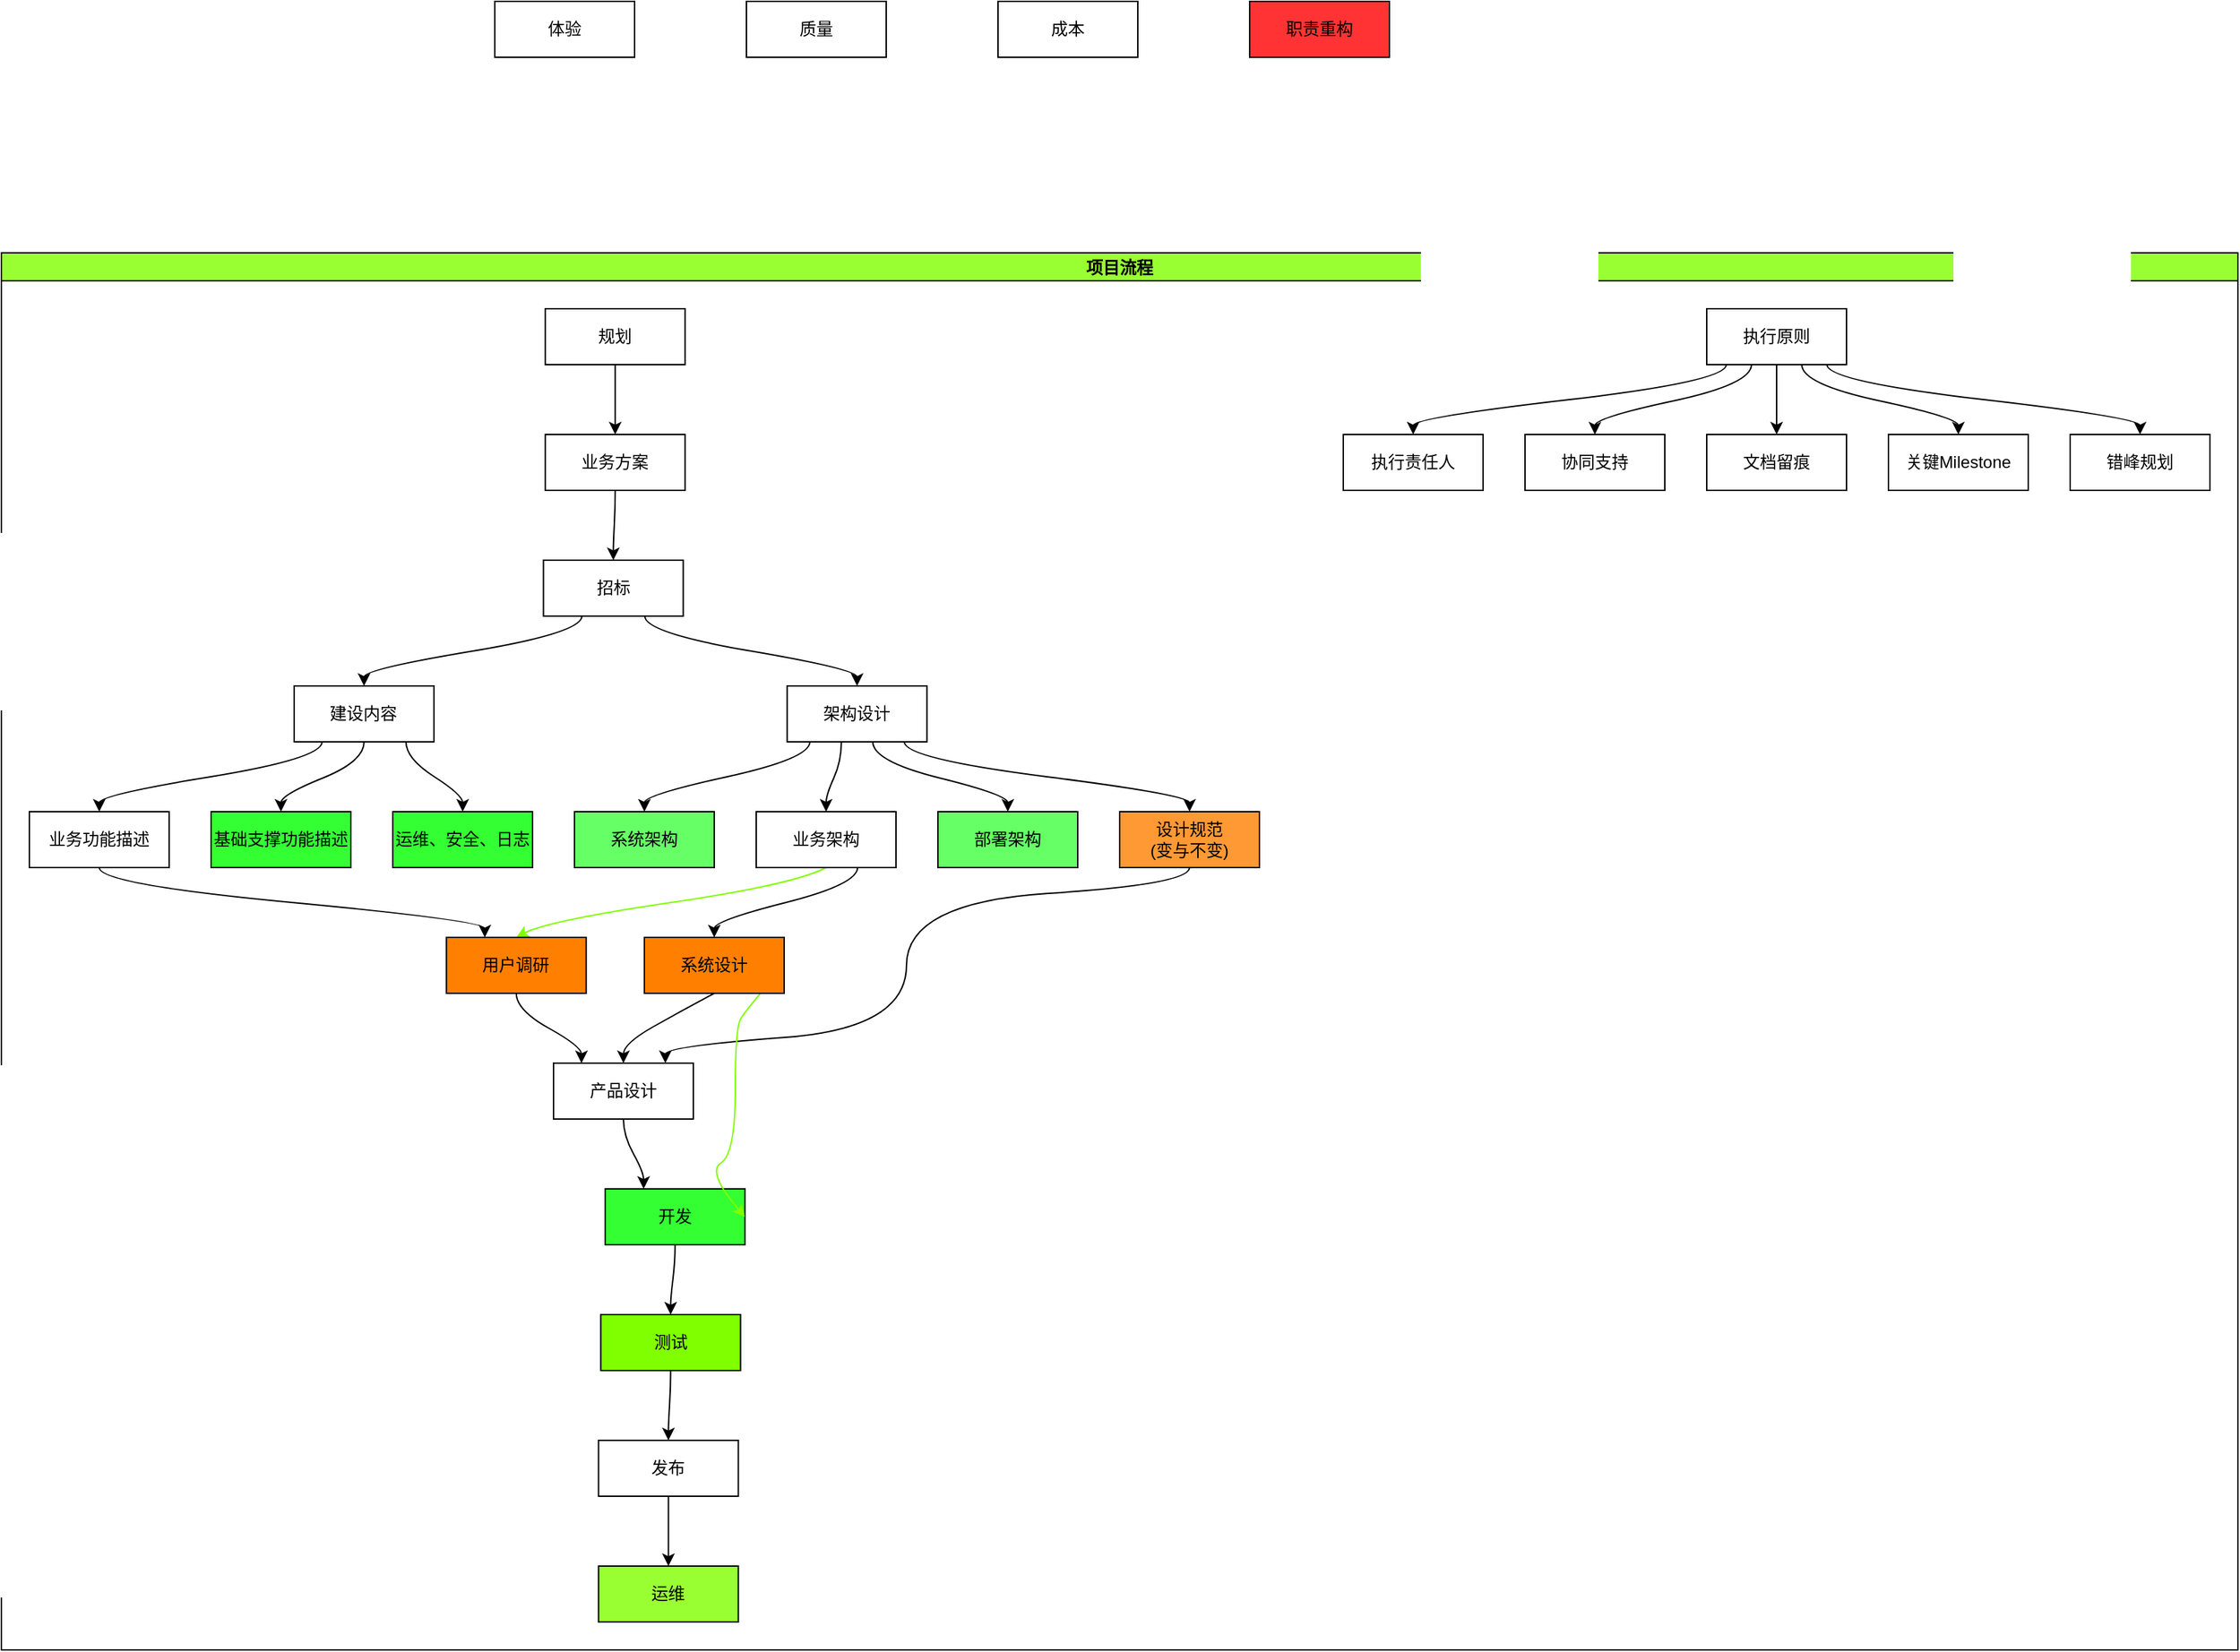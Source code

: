 <mxfile version="20.8.13" type="github" pages="7">
  <diagram id="ASxVColjz8fbyWe-uOfy" name="项目流程">
    <mxGraphModel dx="1661" dy="1711" grid="1" gridSize="10" guides="1" tooltips="1" connect="1" arrows="1" fold="1" page="1" pageScale="1" pageWidth="827" pageHeight="1169" math="0" shadow="0">
      <root>
        <mxCell id="0" />
        <mxCell id="1" parent="0" />
        <mxCell id="nSS7TuzkqzkizibZuHh8-1" value="项目流程" style="swimlane;startSize=20;horizontal=1;childLayout=flowLayout;flowOrientation=north;resizable=0;interRankCellSpacing=50;containerType=tree;fillColor=#99FF33;" parent="1" vertex="1">
          <mxGeometry x="-773" y="40" width="1600" height="1000" as="geometry" />
        </mxCell>
        <mxCell id="nSS7TuzkqzkizibZuHh8-2" value="规划" style="whiteSpace=wrap;html=1;" parent="nSS7TuzkqzkizibZuHh8-1" vertex="1">
          <mxGeometry x="389.119" y="40" width="100" height="40" as="geometry" />
        </mxCell>
        <mxCell id="nSS7TuzkqzkizibZuHh8-3" value="业务方案" style="whiteSpace=wrap;html=1;" parent="nSS7TuzkqzkizibZuHh8-1" vertex="1">
          <mxGeometry x="389.119" y="130" width="100" height="40" as="geometry" />
        </mxCell>
        <mxCell id="nSS7TuzkqzkizibZuHh8-4" value="" style="html=1;curved=1;rounded=0;noEdgeStyle=1;orthogonal=1;" parent="nSS7TuzkqzkizibZuHh8-1" source="nSS7TuzkqzkizibZuHh8-2" target="nSS7TuzkqzkizibZuHh8-3" edge="1">
          <mxGeometry relative="1" as="geometry">
            <Array as="points">
              <mxPoint x="439.119" y="92" />
              <mxPoint x="439.119" y="118" />
            </Array>
          </mxGeometry>
        </mxCell>
        <mxCell id="nSS7TuzkqzkizibZuHh8-12" value="" style="html=1;curved=1;rounded=0;noEdgeStyle=1;orthogonal=1;" parent="nSS7TuzkqzkizibZuHh8-1" source="nSS7TuzkqzkizibZuHh8-3" target="nSS7TuzkqzkizibZuHh8-13" edge="1">
          <mxGeometry relative="1" as="geometry">
            <mxPoint x="2030" y="3660" as="sourcePoint" />
            <Array as="points">
              <mxPoint x="439.119" y="182" />
              <mxPoint x="437.778" y="208" />
            </Array>
          </mxGeometry>
        </mxCell>
        <mxCell id="nSS7TuzkqzkizibZuHh8-13" value="招标" style="whiteSpace=wrap;html=1;" parent="nSS7TuzkqzkizibZuHh8-1" vertex="1">
          <mxGeometry x="387.778" y="220" width="100" height="40" as="geometry" />
        </mxCell>
        <mxCell id="nSS7TuzkqzkizibZuHh8-14" value="" style="html=1;curved=1;rounded=0;noEdgeStyle=1;orthogonal=1;" parent="nSS7TuzkqzkizibZuHh8-1" source="nSS7TuzkqzkizibZuHh8-13" target="nSS7TuzkqzkizibZuHh8-15" edge="1">
          <mxGeometry relative="1" as="geometry">
            <mxPoint x="1990" y="3670" as="sourcePoint" />
            <Array as="points">
              <mxPoint x="415.278" y="272" />
              <mxPoint x="259.445" y="298" />
            </Array>
          </mxGeometry>
        </mxCell>
        <mxCell id="nSS7TuzkqzkizibZuHh8-15" value="建设内容" style="whiteSpace=wrap;html=1;" parent="nSS7TuzkqzkizibZuHh8-1" vertex="1">
          <mxGeometry x="209.445" y="310" width="100" height="40" as="geometry" />
        </mxCell>
        <mxCell id="nSS7TuzkqzkizibZuHh8-16" value="" style="html=1;curved=1;rounded=0;noEdgeStyle=1;orthogonal=1;" parent="nSS7TuzkqzkizibZuHh8-1" source="nSS7TuzkqzkizibZuHh8-13" target="nSS7TuzkqzkizibZuHh8-17" edge="1">
          <mxGeometry relative="1" as="geometry">
            <mxPoint x="1930" y="3550" as="sourcePoint" />
            <Array as="points">
              <mxPoint x="460.278" y="272" />
              <mxPoint x="612.154" y="298" />
            </Array>
          </mxGeometry>
        </mxCell>
        <mxCell id="nSS7TuzkqzkizibZuHh8-17" value="架构设计" style="whiteSpace=wrap;html=1;" parent="nSS7TuzkqzkizibZuHh8-1" vertex="1">
          <mxGeometry x="562.154" y="310" width="100" height="40" as="geometry" />
        </mxCell>
        <mxCell id="nSS7TuzkqzkizibZuHh8-18" value="" style="html=1;curved=1;rounded=0;noEdgeStyle=1;orthogonal=1;" parent="nSS7TuzkqzkizibZuHh8-1" source="nSS7TuzkqzkizibZuHh8-15" target="nSS7TuzkqzkizibZuHh8-19" edge="1">
          <mxGeometry relative="1" as="geometry">
            <mxPoint x="1912.5" y="3520" as="sourcePoint" />
            <Array as="points">
              <mxPoint x="229.445" y="362" />
              <mxPoint x="70" y="388" />
            </Array>
          </mxGeometry>
        </mxCell>
        <mxCell id="nSS7TuzkqzkizibZuHh8-19" value="业务功能描述" style="whiteSpace=wrap;html=1;" parent="nSS7TuzkqzkizibZuHh8-1" vertex="1">
          <mxGeometry x="20" y="400" width="100" height="40" as="geometry" />
        </mxCell>
        <mxCell id="nSS7TuzkqzkizibZuHh8-20" value="" style="html=1;curved=1;rounded=0;noEdgeStyle=1;orthogonal=1;" parent="nSS7TuzkqzkizibZuHh8-1" source="nSS7TuzkqzkizibZuHh8-15" target="nSS7TuzkqzkizibZuHh8-21" edge="1">
          <mxGeometry relative="1" as="geometry">
            <mxPoint x="1872.5" y="3440" as="sourcePoint" />
            <Array as="points">
              <mxPoint x="259.445" y="364" />
              <mxPoint x="200" y="388" />
            </Array>
          </mxGeometry>
        </mxCell>
        <mxCell id="nSS7TuzkqzkizibZuHh8-21" value="基础支撑功能描述" style="whiteSpace=wrap;html=1;fillColor=#33FF33;" parent="nSS7TuzkqzkizibZuHh8-1" vertex="1">
          <mxGeometry x="150" y="400" width="100" height="40" as="geometry" />
        </mxCell>
        <mxCell id="nSS7TuzkqzkizibZuHh8-22" value="" style="html=1;curved=1;rounded=0;noEdgeStyle=1;orthogonal=1;" parent="nSS7TuzkqzkizibZuHh8-1" source="nSS7TuzkqzkizibZuHh8-17" target="nSS7TuzkqzkizibZuHh8-23" edge="1">
          <mxGeometry relative="1" as="geometry">
            <mxPoint x="1897.5" y="3400" as="sourcePoint" />
            <Array as="points">
              <mxPoint x="578.404" y="362" />
              <mxPoint x="460" y="388" />
            </Array>
          </mxGeometry>
        </mxCell>
        <mxCell id="nSS7TuzkqzkizibZuHh8-23" value="系统架构" style="whiteSpace=wrap;html=1;fillColor=#66FF66;" parent="nSS7TuzkqzkizibZuHh8-1" vertex="1">
          <mxGeometry x="410" y="400" width="100" height="40" as="geometry" />
        </mxCell>
        <mxCell id="nSS7TuzkqzkizibZuHh8-24" value="" style="html=1;curved=1;rounded=0;noEdgeStyle=1;orthogonal=1;" parent="nSS7TuzkqzkizibZuHh8-1" source="nSS7TuzkqzkizibZuHh8-15" target="nSS7TuzkqzkizibZuHh8-25" edge="1">
          <mxGeometry relative="1" as="geometry">
            <mxPoint x="1877.5" y="3320" as="sourcePoint" />
            <Array as="points">
              <mxPoint x="289.445" y="362" />
              <mxPoint x="330" y="388" />
            </Array>
          </mxGeometry>
        </mxCell>
        <mxCell id="nSS7TuzkqzkizibZuHh8-25" value="运维、安全、日志" style="whiteSpace=wrap;html=1;fillColor=#33FF33;" parent="nSS7TuzkqzkizibZuHh8-1" vertex="1">
          <mxGeometry x="280" y="400" width="100" height="40" as="geometry" />
        </mxCell>
        <mxCell id="nSS7TuzkqzkizibZuHh8-26" value="" style="html=1;curved=1;rounded=0;noEdgeStyle=1;orthogonal=1;" parent="nSS7TuzkqzkizibZuHh8-1" source="nSS7TuzkqzkizibZuHh8-17" target="nSS7TuzkqzkizibZuHh8-27" edge="1">
          <mxGeometry relative="1" as="geometry">
            <mxPoint x="1984.202" y="3240" as="sourcePoint" />
            <Array as="points">
              <mxPoint x="600.904" y="364" />
              <mxPoint x="590" y="388" />
            </Array>
          </mxGeometry>
        </mxCell>
        <mxCell id="nSS7TuzkqzkizibZuHh8-51" style="edgeStyle=orthogonalEdgeStyle;curved=1;rounded=0;orthogonalLoop=1;jettySize=auto;html=1;exitX=0.5;exitY=1;exitDx=0;exitDy=0;entryX=0.5;entryY=0;entryDx=0;entryDy=0;noEdgeStyle=1;orthogonal=1;strokeColor=#80FF00;" parent="nSS7TuzkqzkizibZuHh8-1" source="nSS7TuzkqzkizibZuHh8-27" target="nSS7TuzkqzkizibZuHh8-37" edge="1">
          <mxGeometry relative="1" as="geometry">
            <Array as="points">
              <mxPoint x="567.5" y="452" />
              <mxPoint x="390.833" y="478" />
            </Array>
          </mxGeometry>
        </mxCell>
        <mxCell id="nSS7TuzkqzkizibZuHh8-27" value="业务架构" style="whiteSpace=wrap;html=1;" parent="nSS7TuzkqzkizibZuHh8-1" vertex="1">
          <mxGeometry x="540" y="400" width="100" height="40" as="geometry" />
        </mxCell>
        <mxCell id="nSS7TuzkqzkizibZuHh8-28" value="" style="html=1;curved=1;rounded=0;noEdgeStyle=1;orthogonal=1;" parent="nSS7TuzkqzkizibZuHh8-1" source="nSS7TuzkqzkizibZuHh8-17" target="nSS7TuzkqzkizibZuHh8-29" edge="1">
          <mxGeometry relative="1" as="geometry">
            <mxPoint x="2012.056" y="3200" as="sourcePoint" />
            <Array as="points">
              <mxPoint x="623.404" y="364" />
              <mxPoint x="720" y="388" />
            </Array>
          </mxGeometry>
        </mxCell>
        <mxCell id="nSS7TuzkqzkizibZuHh8-29" value="部署架构" style="whiteSpace=wrap;html=1;fillColor=#66FF66;" parent="nSS7TuzkqzkizibZuHh8-1" vertex="1">
          <mxGeometry x="670" y="400" width="100" height="40" as="geometry" />
        </mxCell>
        <mxCell id="nSS7TuzkqzkizibZuHh8-30" value="" style="html=1;curved=1;rounded=0;noEdgeStyle=1;orthogonal=1;" parent="nSS7TuzkqzkizibZuHh8-1" source="nSS7TuzkqzkizibZuHh8-17" target="nSS7TuzkqzkizibZuHh8-31" edge="1">
          <mxGeometry relative="1" as="geometry">
            <mxPoint x="1917.5" y="2920" as="sourcePoint" />
            <Array as="points">
              <mxPoint x="645.904" y="362" />
              <mxPoint x="850" y="388" />
            </Array>
          </mxGeometry>
        </mxCell>
        <mxCell id="nSS7TuzkqzkizibZuHh8-50" style="edgeStyle=orthogonalEdgeStyle;curved=1;rounded=0;orthogonalLoop=1;jettySize=auto;html=1;exitX=0.5;exitY=1;exitDx=0;exitDy=0;noEdgeStyle=1;orthogonal=1;" parent="nSS7TuzkqzkizibZuHh8-1" source="nSS7TuzkqzkizibZuHh8-31" target="nSS7TuzkqzkizibZuHh8-41" edge="1">
          <mxGeometry relative="1" as="geometry">
            <Array as="points">
              <mxPoint x="850" y="452" />
              <mxPoint x="647.5" y="465" />
              <mxPoint x="647.5" y="555" />
              <mxPoint x="475" y="568" />
            </Array>
          </mxGeometry>
        </mxCell>
        <mxCell id="nSS7TuzkqzkizibZuHh8-31" value="设计规范&lt;br&gt;(变与不变)" style="whiteSpace=wrap;html=1;fillColor=#FF9933;" parent="nSS7TuzkqzkizibZuHh8-1" vertex="1">
          <mxGeometry x="800" y="400" width="100" height="40" as="geometry" />
        </mxCell>
        <mxCell id="nSS7TuzkqzkizibZuHh8-36" value="" style="html=1;curved=1;rounded=0;noEdgeStyle=1;orthogonal=1;" parent="nSS7TuzkqzkizibZuHh8-1" source="nSS7TuzkqzkizibZuHh8-19" target="nSS7TuzkqzkizibZuHh8-37" edge="1">
          <mxGeometry relative="1" as="geometry">
            <mxPoint x="1629.445" y="2810" as="sourcePoint" />
            <Array as="points">
              <mxPoint x="70" y="452" />
              <mxPoint x="345.833" y="478" />
            </Array>
          </mxGeometry>
        </mxCell>
        <mxCell id="nSS7TuzkqzkizibZuHh8-37" value="用户调研" style="whiteSpace=wrap;html=1;fillColor=#FF8000;" parent="nSS7TuzkqzkizibZuHh8-1" vertex="1">
          <mxGeometry x="318.333" y="490" width="100" height="40" as="geometry" />
        </mxCell>
        <mxCell id="nSS7TuzkqzkizibZuHh8-40" value="" style="html=1;curved=1;rounded=0;noEdgeStyle=1;orthogonal=1;" parent="nSS7TuzkqzkizibZuHh8-1" source="nSS7TuzkqzkizibZuHh8-37" target="nSS7TuzkqzkizibZuHh8-41" edge="1">
          <mxGeometry relative="1" as="geometry">
            <mxPoint x="1390" y="2740" as="sourcePoint" />
            <Array as="points">
              <mxPoint x="368.333" y="542" />
              <mxPoint x="415" y="568" />
            </Array>
          </mxGeometry>
        </mxCell>
        <mxCell id="nSS7TuzkqzkizibZuHh8-41" value="产品设计" style="whiteSpace=wrap;html=1;" parent="nSS7TuzkqzkizibZuHh8-1" vertex="1">
          <mxGeometry x="395" y="580" width="100" height="40" as="geometry" />
        </mxCell>
        <mxCell id="nSS7TuzkqzkizibZuHh8-46" value="执行原则" style="whiteSpace=wrap;html=1;" parent="nSS7TuzkqzkizibZuHh8-1" vertex="1">
          <mxGeometry x="1220" y="40" width="100" height="40" as="geometry" />
        </mxCell>
        <mxCell id="nSS7TuzkqzkizibZuHh8-52" value="" style="edgeStyle=orthogonalEdgeStyle;curved=1;rounded=0;orthogonalLoop=1;jettySize=auto;html=1;noEdgeStyle=1;orthogonal=1;" parent="nSS7TuzkqzkizibZuHh8-1" source="nSS7TuzkqzkizibZuHh8-46" target="nSS7TuzkqzkizibZuHh8-53" edge="1">
          <mxGeometry relative="1" as="geometry">
            <Array as="points">
              <mxPoint x="1234" y="92" />
              <mxPoint x="1010" y="118" />
            </Array>
          </mxGeometry>
        </mxCell>
        <mxCell id="nSS7TuzkqzkizibZuHh8-53" value="执行责任人" style="whiteSpace=wrap;html=1;" parent="nSS7TuzkqzkizibZuHh8-1" vertex="1">
          <mxGeometry x="960" y="130" width="100" height="40" as="geometry" />
        </mxCell>
        <mxCell id="nSS7TuzkqzkizibZuHh8-54" value="" style="edgeStyle=orthogonalEdgeStyle;curved=1;rounded=0;orthogonalLoop=1;jettySize=auto;html=1;noEdgeStyle=1;orthogonal=1;" parent="nSS7TuzkqzkizibZuHh8-1" source="nSS7TuzkqzkizibZuHh8-46" target="nSS7TuzkqzkizibZuHh8-55" edge="1">
          <mxGeometry relative="1" as="geometry">
            <Array as="points">
              <mxPoint x="1252" y="94" />
              <mxPoint x="1140" y="118" />
            </Array>
          </mxGeometry>
        </mxCell>
        <mxCell id="nSS7TuzkqzkizibZuHh8-55" value="协同支持" style="whiteSpace=wrap;html=1;" parent="nSS7TuzkqzkizibZuHh8-1" vertex="1">
          <mxGeometry x="1090" y="130" width="100" height="40" as="geometry" />
        </mxCell>
        <mxCell id="nSS7TuzkqzkizibZuHh8-60" value="" style="edgeStyle=orthogonalEdgeStyle;curved=1;rounded=0;orthogonalLoop=1;jettySize=auto;html=1;noEdgeStyle=1;orthogonal=1;" parent="nSS7TuzkqzkizibZuHh8-1" source="nSS7TuzkqzkizibZuHh8-46" target="nSS7TuzkqzkizibZuHh8-61" edge="1">
          <mxGeometry relative="1" as="geometry">
            <Array as="points">
              <mxPoint x="1270" y="96" />
              <mxPoint x="1270" y="118" />
            </Array>
          </mxGeometry>
        </mxCell>
        <mxCell id="nSS7TuzkqzkizibZuHh8-61" value="文档留痕" style="whiteSpace=wrap;html=1;" parent="nSS7TuzkqzkizibZuHh8-1" vertex="1">
          <mxGeometry x="1220" y="130" width="100" height="40" as="geometry" />
        </mxCell>
        <mxCell id="aRdobhjiWvzHC1EF7HCE-1" value="" style="edgeStyle=orthogonalEdgeStyle;curved=1;rounded=0;orthogonalLoop=1;jettySize=auto;html=1;noEdgeStyle=1;orthogonal=1;" parent="nSS7TuzkqzkizibZuHh8-1" source="nSS7TuzkqzkizibZuHh8-46" target="aRdobhjiWvzHC1EF7HCE-2" edge="1">
          <mxGeometry relative="1" as="geometry">
            <Array as="points">
              <mxPoint x="1288" y="94" />
              <mxPoint x="1400" y="118" />
            </Array>
          </mxGeometry>
        </mxCell>
        <mxCell id="aRdobhjiWvzHC1EF7HCE-2" value="关键Milestone" style="whiteSpace=wrap;html=1;" parent="nSS7TuzkqzkizibZuHh8-1" vertex="1">
          <mxGeometry x="1350" y="130" width="100" height="40" as="geometry" />
        </mxCell>
        <mxCell id="aRdobhjiWvzHC1EF7HCE-3" value="" style="edgeStyle=orthogonalEdgeStyle;curved=1;rounded=0;orthogonalLoop=1;jettySize=auto;html=1;noEdgeStyle=1;orthogonal=1;" parent="nSS7TuzkqzkizibZuHh8-1" source="nSS7TuzkqzkizibZuHh8-46" target="aRdobhjiWvzHC1EF7HCE-4" edge="1">
          <mxGeometry relative="1" as="geometry">
            <Array as="points">
              <mxPoint x="1306" y="92" />
              <mxPoint x="1530" y="118" />
            </Array>
          </mxGeometry>
        </mxCell>
        <mxCell id="aRdobhjiWvzHC1EF7HCE-4" value="错峰规划" style="whiteSpace=wrap;html=1;" parent="nSS7TuzkqzkizibZuHh8-1" vertex="1">
          <mxGeometry x="1480" y="130" width="100" height="40" as="geometry" />
        </mxCell>
        <mxCell id="xdc_gwJtrEJ65cndcV7r-1" value="" style="html=1;curved=1;rounded=0;noEdgeStyle=1;orthogonal=1;" parent="nSS7TuzkqzkizibZuHh8-1" source="nSS7TuzkqzkizibZuHh8-41" target="xdc_gwJtrEJ65cndcV7r-2" edge="1">
          <mxGeometry relative="1" as="geometry">
            <mxPoint x="852.649" y="1730" as="sourcePoint" />
            <Array as="points">
              <mxPoint x="445" y="632" />
              <mxPoint x="459.457" y="658" />
            </Array>
          </mxGeometry>
        </mxCell>
        <mxCell id="xdc_gwJtrEJ65cndcV7r-2" value="开发" style="whiteSpace=wrap;html=1;fillColor=#33FF33;" parent="nSS7TuzkqzkizibZuHh8-1" vertex="1">
          <mxGeometry x="431.957" y="670" width="100" height="40" as="geometry" />
        </mxCell>
        <mxCell id="xdc_gwJtrEJ65cndcV7r-3" value="" style="html=1;curved=1;rounded=0;noEdgeStyle=1;orthogonal=1;" parent="nSS7TuzkqzkizibZuHh8-1" source="nSS7TuzkqzkizibZuHh8-27" target="xdc_gwJtrEJ65cndcV7r-4" edge="1">
          <mxGeometry relative="1" as="geometry">
            <mxPoint x="1010.904" y="1470" as="sourcePoint" />
            <Array as="points">
              <mxPoint x="612.5" y="452" />
              <mxPoint x="510" y="478" />
            </Array>
          </mxGeometry>
        </mxCell>
        <mxCell id="xdc_gwJtrEJ65cndcV7r-5" style="edgeStyle=orthogonalEdgeStyle;curved=1;rounded=0;orthogonalLoop=1;jettySize=auto;html=1;exitX=1;exitY=0.5;exitDx=0;exitDy=0;entryX=1;entryY=0.5;entryDx=0;entryDy=0;strokeColor=#80FF00;noEdgeStyle=1;orthogonal=1;" parent="nSS7TuzkqzkizibZuHh8-1" source="xdc_gwJtrEJ65cndcV7r-4" target="xdc_gwJtrEJ65cndcV7r-2" edge="1">
          <mxGeometry relative="1" as="geometry">
            <Array as="points">
              <mxPoint x="532.5" y="542" />
              <mxPoint x="525" y="555" />
              <mxPoint x="525" y="645" />
              <mxPoint x="504.457" y="658" />
            </Array>
          </mxGeometry>
        </mxCell>
        <mxCell id="o2RlTnpTP3LlVNTWscLc-1" style="edgeStyle=orthogonalEdgeStyle;rounded=0;orthogonalLoop=1;jettySize=auto;html=1;exitX=0.5;exitY=1;exitDx=0;exitDy=0;orthogonal=1;curved=1;noEdgeStyle=1;" parent="nSS7TuzkqzkizibZuHh8-1" source="xdc_gwJtrEJ65cndcV7r-4" target="nSS7TuzkqzkizibZuHh8-41" edge="1">
          <mxGeometry relative="1" as="geometry">
            <Array as="points">
              <mxPoint x="487.5" y="542" />
              <mxPoint x="445" y="566" />
            </Array>
          </mxGeometry>
        </mxCell>
        <mxCell id="xdc_gwJtrEJ65cndcV7r-4" value="系统设计" style="whiteSpace=wrap;html=1;fillColor=#FF8000;" parent="nSS7TuzkqzkizibZuHh8-1" vertex="1">
          <mxGeometry x="460" y="490" width="100" height="40" as="geometry" />
        </mxCell>
        <mxCell id="xdc_gwJtrEJ65cndcV7r-6" value="" style="html=1;curved=1;rounded=0;noEdgeStyle=1;orthogonal=1;" parent="nSS7TuzkqzkizibZuHh8-1" source="xdc_gwJtrEJ65cndcV7r-2" target="xdc_gwJtrEJ65cndcV7r-7" edge="1">
          <mxGeometry relative="1" as="geometry">
            <mxPoint x="735" y="1500" as="sourcePoint" />
            <Array as="points">
              <mxPoint x="481.957" y="722" />
              <mxPoint x="478.788" y="748" />
            </Array>
          </mxGeometry>
        </mxCell>
        <mxCell id="xdc_gwJtrEJ65cndcV7r-7" value="测试" style="whiteSpace=wrap;html=1;fillColor=#80FF00;" parent="nSS7TuzkqzkizibZuHh8-1" vertex="1">
          <mxGeometry x="428.788" y="760" width="100" height="40" as="geometry" />
        </mxCell>
        <mxCell id="g0lqJnNzxHUfuUzz875k-1" value="" style="html=1;curved=1;rounded=0;noEdgeStyle=1;orthogonal=1;" parent="nSS7TuzkqzkizibZuHh8-1" source="xdc_gwJtrEJ65cndcV7r-7" target="g0lqJnNzxHUfuUzz875k-2" edge="1">
          <mxGeometry relative="1" as="geometry">
            <mxPoint x="734.074" y="1510" as="sourcePoint" />
            <Array as="points">
              <mxPoint x="478.788" y="812" />
              <mxPoint x="477.203" y="838" />
            </Array>
          </mxGeometry>
        </mxCell>
        <mxCell id="g0lqJnNzxHUfuUzz875k-2" value="发布" style="whiteSpace=wrap;html=1;" parent="nSS7TuzkqzkizibZuHh8-1" vertex="1">
          <mxGeometry x="427.203" y="850" width="100" height="40" as="geometry" />
        </mxCell>
        <mxCell id="g0lqJnNzxHUfuUzz875k-3" value="" style="html=1;curved=1;rounded=0;noEdgeStyle=1;orthogonal=1;" parent="nSS7TuzkqzkizibZuHh8-1" source="g0lqJnNzxHUfuUzz875k-2" target="g0lqJnNzxHUfuUzz875k-4" edge="1">
          <mxGeometry relative="1" as="geometry">
            <mxPoint x="692.531" y="1520" as="sourcePoint" />
            <Array as="points">
              <mxPoint x="477.203" y="902" />
              <mxPoint x="477.203" y="928" />
            </Array>
          </mxGeometry>
        </mxCell>
        <mxCell id="g0lqJnNzxHUfuUzz875k-4" value="运维" style="whiteSpace=wrap;html=1;fillColor=#99FF33;" parent="nSS7TuzkqzkizibZuHh8-1" vertex="1">
          <mxGeometry x="427.203" y="940" width="100" height="40" as="geometry" />
        </mxCell>
        <mxCell id="nSS7TuzkqzkizibZuHh8-57" value="体验" style="whiteSpace=wrap;html=1;" parent="1" vertex="1">
          <mxGeometry x="-420" y="-140" width="100" height="40" as="geometry" />
        </mxCell>
        <mxCell id="nSS7TuzkqzkizibZuHh8-58" value="质量" style="whiteSpace=wrap;html=1;" parent="1" vertex="1">
          <mxGeometry x="-240" y="-140" width="100" height="40" as="geometry" />
        </mxCell>
        <mxCell id="nSS7TuzkqzkizibZuHh8-59" value="成本" style="whiteSpace=wrap;html=1;" parent="1" vertex="1">
          <mxGeometry x="-60" y="-140" width="100" height="40" as="geometry" />
        </mxCell>
        <mxCell id="eRs92ejxW9C6elwfvXIq-1" value="职责重构" style="whiteSpace=wrap;html=1;fillColor=#FF3333;" parent="1" vertex="1">
          <mxGeometry x="120" y="-140" width="100" height="40" as="geometry" />
        </mxCell>
      </root>
    </mxGraphModel>
  </diagram>
  <diagram id="TtB7g6AG5ayT_vUXqMfW" name="组织协作">
    <mxGraphModel dx="1886" dy="748" grid="1" gridSize="10" guides="1" tooltips="1" connect="1" arrows="1" fold="1" page="1" pageScale="1" pageWidth="827" pageHeight="1169" math="0" shadow="0">
      <root>
        <mxCell id="0" />
        <mxCell id="1" parent="0" />
        <mxCell id="KZc5xZnFGvZ-wzR2MVnk-19" style="edgeStyle=orthogonalEdgeStyle;curved=1;rounded=0;orthogonalLoop=1;jettySize=auto;html=1;exitX=0.5;exitY=1;exitDx=0;exitDy=0;entryX=0.5;entryY=0;entryDx=0;entryDy=0;" edge="1" parent="1" source="M7md-u3n_PpTCDcD8EhM-9" target="KZc5xZnFGvZ-wzR2MVnk-1">
          <mxGeometry relative="1" as="geometry">
            <Array as="points">
              <mxPoint x="299" y="200" />
              <mxPoint x="220" y="200" />
              <mxPoint x="220" y="285" />
              <mxPoint x="234" y="285" />
            </Array>
          </mxGeometry>
        </mxCell>
        <mxCell id="KZc5xZnFGvZ-wzR2MVnk-20" style="edgeStyle=orthogonalEdgeStyle;curved=1;rounded=0;orthogonalLoop=1;jettySize=auto;html=1;exitX=0.75;exitY=1;exitDx=0;exitDy=0;entryX=0.5;entryY=0;entryDx=0;entryDy=0;" edge="1" parent="1" source="M7md-u3n_PpTCDcD8EhM-9" target="KZc5xZnFGvZ-wzR2MVnk-2">
          <mxGeometry relative="1" as="geometry">
            <Array as="points">
              <mxPoint x="370" y="180" />
              <mxPoint x="370" y="285" />
              <mxPoint x="414" y="285" />
            </Array>
          </mxGeometry>
        </mxCell>
        <mxCell id="KZc5xZnFGvZ-wzR2MVnk-21" style="edgeStyle=orthogonalEdgeStyle;curved=1;rounded=0;orthogonalLoop=1;jettySize=auto;html=1;exitX=1;exitY=0.5;exitDx=0;exitDy=0;" edge="1" parent="1" source="M7md-u3n_PpTCDcD8EhM-9" target="KZc5xZnFGvZ-wzR2MVnk-3">
          <mxGeometry relative="1" as="geometry">
            <Array as="points">
              <mxPoint x="359" y="300" />
              <mxPoint x="594" y="300" />
            </Array>
          </mxGeometry>
        </mxCell>
        <mxCell id="M7md-u3n_PpTCDcD8EhM-9" value="产品" style="rounded=1;whiteSpace=wrap;html=1;fillColor=#CCCCCC;" parent="1" vertex="1">
          <mxGeometry x="239" y="120" width="120" height="60" as="geometry" />
        </mxCell>
        <mxCell id="KZc5xZnFGvZ-wzR2MVnk-16" style="edgeStyle=orthogonalEdgeStyle;curved=1;rounded=0;orthogonalLoop=1;jettySize=auto;html=1;exitX=0.25;exitY=1;exitDx=0;exitDy=0;" edge="1" parent="1" source="M7md-u3n_PpTCDcD8EhM-10" target="KZc5xZnFGvZ-wzR2MVnk-1">
          <mxGeometry relative="1" as="geometry">
            <Array as="points">
              <mxPoint x="170" y="180" />
              <mxPoint x="170" y="285" />
              <mxPoint x="234" y="285" />
            </Array>
          </mxGeometry>
        </mxCell>
        <mxCell id="KZc5xZnFGvZ-wzR2MVnk-17" style="edgeStyle=orthogonalEdgeStyle;curved=1;rounded=0;orthogonalLoop=1;jettySize=auto;html=1;exitX=1;exitY=1;exitDx=0;exitDy=0;entryX=0.5;entryY=0;entryDx=0;entryDy=0;" edge="1" parent="1" source="M7md-u3n_PpTCDcD8EhM-10" target="KZc5xZnFGvZ-wzR2MVnk-2">
          <mxGeometry relative="1" as="geometry" />
        </mxCell>
        <mxCell id="KZc5xZnFGvZ-wzR2MVnk-18" style="edgeStyle=orthogonalEdgeStyle;curved=1;rounded=0;orthogonalLoop=1;jettySize=auto;html=1;exitX=1;exitY=0.5;exitDx=0;exitDy=0;" edge="1" parent="1" source="M7md-u3n_PpTCDcD8EhM-10" target="KZc5xZnFGvZ-wzR2MVnk-3">
          <mxGeometry relative="1" as="geometry">
            <Array as="points">
              <mxPoint x="159" y="320" />
              <mxPoint x="594" y="320" />
            </Array>
          </mxGeometry>
        </mxCell>
        <mxCell id="M7md-u3n_PpTCDcD8EhM-10" value="方案" style="rounded=1;whiteSpace=wrap;html=1;fillColor=#CCCCCC;" parent="1" vertex="1">
          <mxGeometry x="39" y="120" width="120" height="60" as="geometry" />
        </mxCell>
        <mxCell id="KZc5xZnFGvZ-wzR2MVnk-22" style="edgeStyle=orthogonalEdgeStyle;curved=1;rounded=0;orthogonalLoop=1;jettySize=auto;html=1;exitX=0.25;exitY=1;exitDx=0;exitDy=0;" edge="1" parent="1" source="M7md-u3n_PpTCDcD8EhM-11" target="KZc5xZnFGvZ-wzR2MVnk-1">
          <mxGeometry relative="1" as="geometry">
            <Array as="points">
              <mxPoint x="420" y="180" />
              <mxPoint x="420" y="285" />
              <mxPoint x="234" y="285" />
            </Array>
          </mxGeometry>
        </mxCell>
        <mxCell id="KZc5xZnFGvZ-wzR2MVnk-23" style="edgeStyle=orthogonalEdgeStyle;curved=1;rounded=0;orthogonalLoop=1;jettySize=auto;html=1;exitX=0.5;exitY=1;exitDx=0;exitDy=0;entryX=0.5;entryY=0;entryDx=0;entryDy=0;" edge="1" parent="1" source="M7md-u3n_PpTCDcD8EhM-11" target="KZc5xZnFGvZ-wzR2MVnk-2">
          <mxGeometry relative="1" as="geometry">
            <Array as="points">
              <mxPoint x="440" y="180" />
              <mxPoint x="440" y="300" />
              <mxPoint x="414" y="300" />
            </Array>
          </mxGeometry>
        </mxCell>
        <mxCell id="KZc5xZnFGvZ-wzR2MVnk-24" style="edgeStyle=orthogonalEdgeStyle;curved=1;rounded=0;orthogonalLoop=1;jettySize=auto;html=1;exitX=0.75;exitY=1;exitDx=0;exitDy=0;" edge="1" parent="1" source="M7md-u3n_PpTCDcD8EhM-11" target="KZc5xZnFGvZ-wzR2MVnk-3">
          <mxGeometry relative="1" as="geometry">
            <Array as="points">
              <mxPoint x="590" y="180" />
              <mxPoint x="590" y="285" />
              <mxPoint x="594" y="285" />
            </Array>
          </mxGeometry>
        </mxCell>
        <mxCell id="M7md-u3n_PpTCDcD8EhM-11" value="项目经理" style="rounded=1;whiteSpace=wrap;html=1;fillColor=#CCCCCC;" parent="1" vertex="1">
          <mxGeometry x="449" y="120" width="120" height="60" as="geometry" />
        </mxCell>
        <mxCell id="KZc5xZnFGvZ-wzR2MVnk-25" style="edgeStyle=orthogonalEdgeStyle;curved=1;rounded=0;orthogonalLoop=1;jettySize=auto;html=1;exitX=0;exitY=1;exitDx=0;exitDy=0;entryX=0.5;entryY=0;entryDx=0;entryDy=0;" edge="1" parent="1" source="M7md-u3n_PpTCDcD8EhM-12" target="KZc5xZnFGvZ-wzR2MVnk-1">
          <mxGeometry relative="1" as="geometry" />
        </mxCell>
        <mxCell id="KZc5xZnFGvZ-wzR2MVnk-26" style="edgeStyle=orthogonalEdgeStyle;curved=1;rounded=0;orthogonalLoop=1;jettySize=auto;html=1;exitX=0.25;exitY=1;exitDx=0;exitDy=0;entryX=0.5;entryY=0;entryDx=0;entryDy=0;" edge="1" parent="1" source="M7md-u3n_PpTCDcD8EhM-12" target="KZc5xZnFGvZ-wzR2MVnk-2">
          <mxGeometry relative="1" as="geometry" />
        </mxCell>
        <mxCell id="KZc5xZnFGvZ-wzR2MVnk-27" style="edgeStyle=orthogonalEdgeStyle;curved=1;rounded=0;orthogonalLoop=1;jettySize=auto;html=1;exitX=0;exitY=0.5;exitDx=0;exitDy=0;entryX=0.44;entryY=0.025;entryDx=0;entryDy=0;entryPerimeter=0;" edge="1" parent="1" source="M7md-u3n_PpTCDcD8EhM-12" target="KZc5xZnFGvZ-wzR2MVnk-3">
          <mxGeometry relative="1" as="geometry" />
        </mxCell>
        <mxCell id="M7md-u3n_PpTCDcD8EhM-12" value="UI" style="rounded=1;whiteSpace=wrap;html=1;fillColor=#CCCCCC;" parent="1" vertex="1">
          <mxGeometry x="669" y="120" width="120" height="60" as="geometry" />
        </mxCell>
        <mxCell id="KZc5xZnFGvZ-wzR2MVnk-4" style="edgeStyle=orthogonalEdgeStyle;curved=1;rounded=0;orthogonalLoop=1;jettySize=auto;html=1;exitX=0.5;exitY=1;exitDx=0;exitDy=0;" edge="1" parent="1" source="M7md-u3n_PpTCDcD8EhM-13" target="KZc5xZnFGvZ-wzR2MVnk-1">
          <mxGeometry relative="1" as="geometry" />
        </mxCell>
        <mxCell id="KZc5xZnFGvZ-wzR2MVnk-7" style="edgeStyle=orthogonalEdgeStyle;curved=1;rounded=0;orthogonalLoop=1;jettySize=auto;html=1;exitX=0.75;exitY=1;exitDx=0;exitDy=0;" edge="1" parent="1" source="M7md-u3n_PpTCDcD8EhM-13">
          <mxGeometry relative="1" as="geometry">
            <mxPoint x="410" y="400" as="targetPoint" />
          </mxGeometry>
        </mxCell>
        <mxCell id="KZc5xZnFGvZ-wzR2MVnk-15" style="edgeStyle=orthogonalEdgeStyle;curved=1;rounded=0;orthogonalLoop=1;jettySize=auto;html=1;exitX=0.25;exitY=1;exitDx=0;exitDy=0;" edge="1" parent="1" source="M7md-u3n_PpTCDcD8EhM-13" target="KZc5xZnFGvZ-wzR2MVnk-3">
          <mxGeometry relative="1" as="geometry" />
        </mxCell>
        <mxCell id="M7md-u3n_PpTCDcD8EhM-13" value="前端" style="rounded=1;whiteSpace=wrap;html=1;fillColor=#CCCCCC;" parent="1" vertex="1">
          <mxGeometry x="39" y="220" width="120" height="60" as="geometry" />
        </mxCell>
        <mxCell id="KZc5xZnFGvZ-wzR2MVnk-5" style="edgeStyle=orthogonalEdgeStyle;curved=1;rounded=0;orthogonalLoop=1;jettySize=auto;html=1;entryX=0.5;entryY=0;entryDx=0;entryDy=0;" edge="1" parent="1" source="M7md-u3n_PpTCDcD8EhM-14" target="KZc5xZnFGvZ-wzR2MVnk-1">
          <mxGeometry relative="1" as="geometry" />
        </mxCell>
        <mxCell id="KZc5xZnFGvZ-wzR2MVnk-6" style="edgeStyle=orthogonalEdgeStyle;curved=1;rounded=0;orthogonalLoop=1;jettySize=auto;html=1;exitX=0.75;exitY=1;exitDx=0;exitDy=0;" edge="1" parent="1" source="M7md-u3n_PpTCDcD8EhM-14" target="KZc5xZnFGvZ-wzR2MVnk-2">
          <mxGeometry relative="1" as="geometry" />
        </mxCell>
        <mxCell id="KZc5xZnFGvZ-wzR2MVnk-14" style="edgeStyle=orthogonalEdgeStyle;curved=1;rounded=0;orthogonalLoop=1;jettySize=auto;html=1;exitX=0.25;exitY=1;exitDx=0;exitDy=0;entryX=0.5;entryY=0;entryDx=0;entryDy=0;" edge="1" parent="1" source="M7md-u3n_PpTCDcD8EhM-14" target="KZc5xZnFGvZ-wzR2MVnk-3">
          <mxGeometry relative="1" as="geometry" />
        </mxCell>
        <mxCell id="M7md-u3n_PpTCDcD8EhM-14" value="后端" style="rounded=1;whiteSpace=wrap;html=1;fillColor=#CCCCCC;" parent="1" vertex="1">
          <mxGeometry x="239" y="220" width="120" height="60" as="geometry" />
        </mxCell>
        <mxCell id="KZc5xZnFGvZ-wzR2MVnk-8" style="edgeStyle=orthogonalEdgeStyle;curved=1;rounded=0;orthogonalLoop=1;jettySize=auto;html=1;exitX=0.25;exitY=1;exitDx=0;exitDy=0;entryX=0.5;entryY=0;entryDx=0;entryDy=0;" edge="1" parent="1" source="M7md-u3n_PpTCDcD8EhM-15" target="KZc5xZnFGvZ-wzR2MVnk-1">
          <mxGeometry relative="1" as="geometry" />
        </mxCell>
        <mxCell id="KZc5xZnFGvZ-wzR2MVnk-9" style="edgeStyle=orthogonalEdgeStyle;curved=1;rounded=0;orthogonalLoop=1;jettySize=auto;html=1;exitX=0.5;exitY=1;exitDx=0;exitDy=0;" edge="1" parent="1" source="M7md-u3n_PpTCDcD8EhM-15" target="KZc5xZnFGvZ-wzR2MVnk-2">
          <mxGeometry relative="1" as="geometry" />
        </mxCell>
        <mxCell id="KZc5xZnFGvZ-wzR2MVnk-13" style="edgeStyle=orthogonalEdgeStyle;curved=1;rounded=0;orthogonalLoop=1;jettySize=auto;html=1;exitX=0.75;exitY=1;exitDx=0;exitDy=0;" edge="1" parent="1" source="M7md-u3n_PpTCDcD8EhM-15">
          <mxGeometry relative="1" as="geometry">
            <mxPoint x="590" y="390" as="targetPoint" />
          </mxGeometry>
        </mxCell>
        <mxCell id="M7md-u3n_PpTCDcD8EhM-15" value="测试" style="rounded=1;whiteSpace=wrap;html=1;fillColor=#CCCCCC;" parent="1" vertex="1">
          <mxGeometry x="449" y="220" width="120" height="60" as="geometry" />
        </mxCell>
        <mxCell id="KZc5xZnFGvZ-wzR2MVnk-10" style="edgeStyle=orthogonalEdgeStyle;curved=1;rounded=0;orthogonalLoop=1;jettySize=auto;html=1;exitX=0.25;exitY=1;exitDx=0;exitDy=0;" edge="1" parent="1" source="M7md-u3n_PpTCDcD8EhM-16" target="KZc5xZnFGvZ-wzR2MVnk-1">
          <mxGeometry relative="1" as="geometry" />
        </mxCell>
        <mxCell id="KZc5xZnFGvZ-wzR2MVnk-11" style="edgeStyle=orthogonalEdgeStyle;curved=1;rounded=0;orthogonalLoop=1;jettySize=auto;html=1;exitX=0.5;exitY=1;exitDx=0;exitDy=0;entryX=0.5;entryY=0;entryDx=0;entryDy=0;" edge="1" parent="1" source="M7md-u3n_PpTCDcD8EhM-16" target="KZc5xZnFGvZ-wzR2MVnk-2">
          <mxGeometry relative="1" as="geometry" />
        </mxCell>
        <mxCell id="KZc5xZnFGvZ-wzR2MVnk-12" style="edgeStyle=orthogonalEdgeStyle;curved=1;rounded=0;orthogonalLoop=1;jettySize=auto;html=1;exitX=0.75;exitY=1;exitDx=0;exitDy=0;entryX=0.5;entryY=0;entryDx=0;entryDy=0;" edge="1" parent="1" source="M7md-u3n_PpTCDcD8EhM-16" target="KZc5xZnFGvZ-wzR2MVnk-3">
          <mxGeometry relative="1" as="geometry" />
        </mxCell>
        <mxCell id="M7md-u3n_PpTCDcD8EhM-16" value="运维" style="rounded=1;whiteSpace=wrap;html=1;fillColor=#CCCCCC;" parent="1" vertex="1">
          <mxGeometry x="669" y="220" width="120" height="60" as="geometry" />
        </mxCell>
        <mxCell id="KZc5xZnFGvZ-wzR2MVnk-1" value="体验" style="whiteSpace=wrap;html=1;" vertex="1" parent="1">
          <mxGeometry x="184" y="390" width="100" height="40" as="geometry" />
        </mxCell>
        <mxCell id="KZc5xZnFGvZ-wzR2MVnk-2" value="质量" style="whiteSpace=wrap;html=1;" vertex="1" parent="1">
          <mxGeometry x="364" y="390" width="100" height="40" as="geometry" />
        </mxCell>
        <mxCell id="KZc5xZnFGvZ-wzR2MVnk-3" value="成本" style="whiteSpace=wrap;html=1;" vertex="1" parent="1">
          <mxGeometry x="544" y="390" width="100" height="40" as="geometry" />
        </mxCell>
      </root>
    </mxGraphModel>
  </diagram>
  <diagram id="SI160UhROcme6yGp5jml" name="矩阵指标机制">
    <mxGraphModel dx="1406" dy="568" grid="1" gridSize="10" guides="1" tooltips="1" connect="1" arrows="1" fold="1" page="1" pageScale="1" pageWidth="827" pageHeight="1169" math="0" shadow="0">
      <root>
        <mxCell id="0" />
        <mxCell id="1" parent="0" />
        <mxCell id="1SgQtd9y9VMhv90id-1h-37" value="" style="swimlane;startSize=20;horizontal=0;childLayout=treeLayout;horizontalTree=1;resizable=0;containerType=tree;fillColor=#CCCCCC;" parent="1" vertex="1">
          <mxGeometry x="70" width="310" height="480" as="geometry" />
        </mxCell>
        <mxCell id="1SgQtd9y9VMhv90id-1h-38" value="效率" style="whiteSpace=wrap;html=1;fillColor=#CCCCCC;" parent="1SgQtd9y9VMhv90id-1h-37" vertex="1">
          <mxGeometry x="40" y="220" width="100" height="40" as="geometry" />
        </mxCell>
        <mxCell id="1SgQtd9y9VMhv90id-1h-39" value="方案" style="whiteSpace=wrap;html=1;fillColor=#CCCCCC;" parent="1SgQtd9y9VMhv90id-1h-37" vertex="1">
          <mxGeometry x="190" y="20" width="100" height="40" as="geometry" />
        </mxCell>
        <mxCell id="1SgQtd9y9VMhv90id-1h-40" value="" style="edgeStyle=elbowEdgeStyle;elbow=horizontal;html=1;rounded=0;strokeColor=#000000;curved=1;" parent="1SgQtd9y9VMhv90id-1h-37" source="1SgQtd9y9VMhv90id-1h-38" target="1SgQtd9y9VMhv90id-1h-39" edge="1">
          <mxGeometry relative="1" as="geometry" />
        </mxCell>
        <mxCell id="1SgQtd9y9VMhv90id-1h-41" value="业务模块" style="whiteSpace=wrap;html=1;fillColor=#CCCCCC;" parent="1SgQtd9y9VMhv90id-1h-37" vertex="1">
          <mxGeometry x="190" y="100" width="100" height="40" as="geometry" />
        </mxCell>
        <mxCell id="1SgQtd9y9VMhv90id-1h-42" value="" style="edgeStyle=elbowEdgeStyle;elbow=horizontal;html=1;rounded=0;strokeColor=#000000;curved=1;" parent="1SgQtd9y9VMhv90id-1h-37" source="1SgQtd9y9VMhv90id-1h-38" target="1SgQtd9y9VMhv90id-1h-41" edge="1">
          <mxGeometry relative="1" as="geometry" />
        </mxCell>
        <mxCell id="1SgQtd9y9VMhv90id-1h-43" value="" style="edgeStyle=elbowEdgeStyle;elbow=horizontal;html=1;rounded=0;strokeColor=#000000;curved=1;" parent="1SgQtd9y9VMhv90id-1h-37" source="1SgQtd9y9VMhv90id-1h-38" target="1SgQtd9y9VMhv90id-1h-44" edge="1">
          <mxGeometry relative="1" as="geometry">
            <mxPoint x="210" y="-320" as="sourcePoint" />
          </mxGeometry>
        </mxCell>
        <mxCell id="1SgQtd9y9VMhv90id-1h-44" value="技术框架" style="whiteSpace=wrap;html=1;fillColor=#CCCCCC;" parent="1SgQtd9y9VMhv90id-1h-37" vertex="1">
          <mxGeometry x="190" y="180" width="100" height="40" as="geometry" />
        </mxCell>
        <mxCell id="1SgQtd9y9VMhv90id-1h-45" value="" style="edgeStyle=elbowEdgeStyle;elbow=horizontal;html=1;rounded=0;strokeColor=#000000;curved=1;" parent="1SgQtd9y9VMhv90id-1h-37" source="1SgQtd9y9VMhv90id-1h-38" target="1SgQtd9y9VMhv90id-1h-46" edge="1">
          <mxGeometry relative="1" as="geometry">
            <mxPoint x="210" y="-240" as="sourcePoint" />
          </mxGeometry>
        </mxCell>
        <mxCell id="1SgQtd9y9VMhv90id-1h-46" value="基础服务" style="whiteSpace=wrap;html=1;fillColor=#CCCCCC;" parent="1SgQtd9y9VMhv90id-1h-37" vertex="1">
          <mxGeometry x="190" y="260" width="100" height="40" as="geometry" />
        </mxCell>
        <mxCell id="1SgQtd9y9VMhv90id-1h-47" value="" style="edgeStyle=elbowEdgeStyle;elbow=horizontal;html=1;rounded=0;strokeColor=#000000;curved=1;" parent="1SgQtd9y9VMhv90id-1h-37" source="1SgQtd9y9VMhv90id-1h-38" target="1SgQtd9y9VMhv90id-1h-48" edge="1">
          <mxGeometry relative="1" as="geometry">
            <mxPoint x="210" y="-120" as="sourcePoint" />
          </mxGeometry>
        </mxCell>
        <mxCell id="1SgQtd9y9VMhv90id-1h-48" value="支撑体系" style="whiteSpace=wrap;html=1;fillColor=#CCCCCC;" parent="1SgQtd9y9VMhv90id-1h-37" vertex="1">
          <mxGeometry x="190" y="340" width="100" height="40" as="geometry" />
        </mxCell>
        <mxCell id="1SgQtd9y9VMhv90id-1h-65" value="" style="edgeStyle=elbowEdgeStyle;elbow=horizontal;html=1;rounded=0;strokeColor=#000000;curved=1;" parent="1SgQtd9y9VMhv90id-1h-37" source="1SgQtd9y9VMhv90id-1h-38" target="1SgQtd9y9VMhv90id-1h-66" edge="1">
          <mxGeometry relative="1" as="geometry">
            <mxPoint x="210" y="40" as="sourcePoint" />
          </mxGeometry>
        </mxCell>
        <mxCell id="1SgQtd9y9VMhv90id-1h-66" value="自动化" style="whiteSpace=wrap;html=1;fillColor=#CCCCCC;" parent="1SgQtd9y9VMhv90id-1h-37" vertex="1">
          <mxGeometry x="190" y="420" width="100" height="40" as="geometry" />
        </mxCell>
        <mxCell id="1SgQtd9y9VMhv90id-1h-49" value="" style="swimlane;startSize=20;horizontal=0;childLayout=treeLayout;horizontalTree=1;resizable=0;containerType=tree;fillColor=#CCCCCC;" parent="1" vertex="1">
          <mxGeometry x="70" y="520" width="310" height="400" as="geometry" />
        </mxCell>
        <mxCell id="1SgQtd9y9VMhv90id-1h-50" value="质量" style="whiteSpace=wrap;html=1;fillColor=#CCCCCC;" parent="1SgQtd9y9VMhv90id-1h-49" vertex="1">
          <mxGeometry x="40" y="180" width="100" height="40" as="geometry" />
        </mxCell>
        <mxCell id="1SgQtd9y9VMhv90id-1h-51" value="方案一致性" style="whiteSpace=wrap;html=1;fillColor=#CCCCCC;" parent="1SgQtd9y9VMhv90id-1h-49" vertex="1">
          <mxGeometry x="190" y="20" width="100" height="40" as="geometry" />
        </mxCell>
        <mxCell id="1SgQtd9y9VMhv90id-1h-52" value="" style="edgeStyle=elbowEdgeStyle;elbow=horizontal;html=1;rounded=0;strokeColor=#000000;curved=1;" parent="1SgQtd9y9VMhv90id-1h-49" source="1SgQtd9y9VMhv90id-1h-50" target="1SgQtd9y9VMhv90id-1h-51" edge="1">
          <mxGeometry relative="1" as="geometry" />
        </mxCell>
        <mxCell id="1SgQtd9y9VMhv90id-1h-53" value="产品设计完备" style="whiteSpace=wrap;html=1;fillColor=#CCCCCC;" parent="1SgQtd9y9VMhv90id-1h-49" vertex="1">
          <mxGeometry x="190" y="100" width="100" height="40" as="geometry" />
        </mxCell>
        <mxCell id="1SgQtd9y9VMhv90id-1h-54" value="" style="edgeStyle=elbowEdgeStyle;elbow=horizontal;html=1;rounded=0;strokeColor=#000000;curved=1;" parent="1SgQtd9y9VMhv90id-1h-49" source="1SgQtd9y9VMhv90id-1h-50" target="1SgQtd9y9VMhv90id-1h-53" edge="1">
          <mxGeometry relative="1" as="geometry" />
        </mxCell>
        <mxCell id="1SgQtd9y9VMhv90id-1h-55" value="" style="edgeStyle=elbowEdgeStyle;elbow=horizontal;html=1;rounded=0;strokeColor=#000000;curved=1;" parent="1SgQtd9y9VMhv90id-1h-49" source="1SgQtd9y9VMhv90id-1h-50" target="1SgQtd9y9VMhv90id-1h-56" edge="1">
          <mxGeometry relative="1" as="geometry">
            <mxPoint x="210" y="-160" as="sourcePoint" />
          </mxGeometry>
        </mxCell>
        <mxCell id="1SgQtd9y9VMhv90id-1h-56" value="提测缺陷率" style="whiteSpace=wrap;html=1;fillColor=#CCCCCC;" parent="1SgQtd9y9VMhv90id-1h-49" vertex="1">
          <mxGeometry x="190" y="180" width="100" height="40" as="geometry" />
        </mxCell>
        <mxCell id="1SgQtd9y9VMhv90id-1h-57" value="" style="edgeStyle=elbowEdgeStyle;elbow=horizontal;html=1;rounded=0;strokeColor=#000000;curved=1;" parent="1SgQtd9y9VMhv90id-1h-49" source="1SgQtd9y9VMhv90id-1h-50" target="1SgQtd9y9VMhv90id-1h-58" edge="1">
          <mxGeometry relative="1" as="geometry">
            <mxPoint x="210" y="-80" as="sourcePoint" />
          </mxGeometry>
        </mxCell>
        <mxCell id="1SgQtd9y9VMhv90id-1h-58" value="UI还原度" style="whiteSpace=wrap;html=1;fillColor=#CCCCCC;" parent="1SgQtd9y9VMhv90id-1h-49" vertex="1">
          <mxGeometry x="190" y="260" width="100" height="40" as="geometry" />
        </mxCell>
        <mxCell id="1SgQtd9y9VMhv90id-1h-59" value="" style="edgeStyle=elbowEdgeStyle;elbow=horizontal;html=1;rounded=0;strokeColor=#000000;curved=1;" parent="1SgQtd9y9VMhv90id-1h-49" source="1SgQtd9y9VMhv90id-1h-50" target="1SgQtd9y9VMhv90id-1h-60" edge="1">
          <mxGeometry relative="1" as="geometry">
            <mxPoint x="210" y="40" as="sourcePoint" />
          </mxGeometry>
        </mxCell>
        <mxCell id="1SgQtd9y9VMhv90id-1h-60" value="模块可维护性" style="whiteSpace=wrap;html=1;fillColor=#CCCCCC;" parent="1SgQtd9y9VMhv90id-1h-49" vertex="1">
          <mxGeometry x="190" y="340" width="100" height="40" as="geometry" />
        </mxCell>
        <mxCell id="1SgQtd9y9VMhv90id-1h-62" value="生产平台" style="whiteSpace=wrap;html=1;fillColor=#CCCCCC;" parent="1" vertex="1">
          <mxGeometry x="460" y="260" width="100" height="40" as="geometry" />
        </mxCell>
        <mxCell id="1SgQtd9y9VMhv90id-1h-61" value="" style="edgeStyle=elbowEdgeStyle;elbow=horizontal;html=1;rounded=0;strokeColor=#000000;curved=1;" parent="1" source="1SgQtd9y9VMhv90id-1h-46" target="1SgQtd9y9VMhv90id-1h-62" edge="1">
          <mxGeometry relative="1" as="geometry">
            <mxPoint x="280" y="40" as="sourcePoint" />
          </mxGeometry>
        </mxCell>
        <mxCell id="1SgQtd9y9VMhv90id-1h-63" style="edgeStyle=orthogonalEdgeStyle;curved=1;rounded=0;orthogonalLoop=1;jettySize=auto;html=1;entryX=0;entryY=0.5;entryDx=0;entryDy=0;strokeColor=#000000;" parent="1" source="1SgQtd9y9VMhv90id-1h-44" target="1SgQtd9y9VMhv90id-1h-62" edge="1">
          <mxGeometry relative="1" as="geometry" />
        </mxCell>
        <mxCell id="1SgQtd9y9VMhv90id-1h-67" style="edgeStyle=orthogonalEdgeStyle;curved=1;rounded=0;orthogonalLoop=1;jettySize=auto;html=1;exitX=1;exitY=0.5;exitDx=0;exitDy=0;entryX=0;entryY=0.5;entryDx=0;entryDy=0;strokeColor=#000000;" parent="1" source="1SgQtd9y9VMhv90id-1h-48" target="1SgQtd9y9VMhv90id-1h-62" edge="1">
          <mxGeometry relative="1" as="geometry" />
        </mxCell>
        <mxCell id="1SgQtd9y9VMhv90id-1h-68" style="edgeStyle=orthogonalEdgeStyle;curved=1;rounded=0;orthogonalLoop=1;jettySize=auto;html=1;entryX=0;entryY=0.5;entryDx=0;entryDy=0;strokeColor=#000000;" parent="1" source="1SgQtd9y9VMhv90id-1h-66" target="1SgQtd9y9VMhv90id-1h-62" edge="1">
          <mxGeometry relative="1" as="geometry" />
        </mxCell>
        <mxCell id="1SgQtd9y9VMhv90id-1h-69" value="" style="swimlane;startSize=20;horizontal=0;childLayout=treeLayout;horizontalTree=1;resizable=0;containerType=tree;fillColor=#CCCCCC;" parent="1" vertex="1">
          <mxGeometry x="430" y="520" width="310" height="400" as="geometry" />
        </mxCell>
        <mxCell id="1SgQtd9y9VMhv90id-1h-70" value="体验" style="whiteSpace=wrap;html=1;fillColor=#CCCCCC;" parent="1SgQtd9y9VMhv90id-1h-69" vertex="1">
          <mxGeometry x="40" y="180" width="100" height="40" as="geometry" />
        </mxCell>
        <mxCell id="1SgQtd9y9VMhv90id-1h-71" value="操作一致性" style="whiteSpace=wrap;html=1;fillColor=#CCCCCC;" parent="1SgQtd9y9VMhv90id-1h-69" vertex="1">
          <mxGeometry x="190" y="20" width="100" height="40" as="geometry" />
        </mxCell>
        <mxCell id="1SgQtd9y9VMhv90id-1h-72" value="" style="edgeStyle=elbowEdgeStyle;elbow=horizontal;html=1;rounded=0;strokeColor=#000000;curved=1;" parent="1SgQtd9y9VMhv90id-1h-69" source="1SgQtd9y9VMhv90id-1h-70" target="1SgQtd9y9VMhv90id-1h-71" edge="1">
          <mxGeometry relative="1" as="geometry" />
        </mxCell>
        <mxCell id="1SgQtd9y9VMhv90id-1h-73" value="符合用户习惯" style="whiteSpace=wrap;html=1;fillColor=#CCCCCC;" parent="1SgQtd9y9VMhv90id-1h-69" vertex="1">
          <mxGeometry x="190" y="100" width="100" height="40" as="geometry" />
        </mxCell>
        <mxCell id="1SgQtd9y9VMhv90id-1h-74" value="" style="edgeStyle=elbowEdgeStyle;elbow=horizontal;html=1;rounded=0;strokeColor=#000000;curved=1;" parent="1SgQtd9y9VMhv90id-1h-69" source="1SgQtd9y9VMhv90id-1h-70" target="1SgQtd9y9VMhv90id-1h-73" edge="1">
          <mxGeometry relative="1" as="geometry" />
        </mxCell>
        <mxCell id="1SgQtd9y9VMhv90id-1h-75" value="" style="edgeStyle=elbowEdgeStyle;elbow=horizontal;html=1;rounded=0;strokeColor=#000000;curved=1;" parent="1SgQtd9y9VMhv90id-1h-69" source="1SgQtd9y9VMhv90id-1h-70" target="1SgQtd9y9VMhv90id-1h-76" edge="1">
          <mxGeometry relative="1" as="geometry">
            <mxPoint x="210" y="-160" as="sourcePoint" />
          </mxGeometry>
        </mxCell>
        <mxCell id="1SgQtd9y9VMhv90id-1h-76" value="简单有效" style="whiteSpace=wrap;html=1;fillColor=#CCCCCC;" parent="1SgQtd9y9VMhv90id-1h-69" vertex="1">
          <mxGeometry x="190" y="180" width="100" height="40" as="geometry" />
        </mxCell>
        <mxCell id="1SgQtd9y9VMhv90id-1h-77" value="" style="edgeStyle=elbowEdgeStyle;elbow=horizontal;html=1;rounded=0;strokeColor=#000000;curved=1;" parent="1SgQtd9y9VMhv90id-1h-69" source="1SgQtd9y9VMhv90id-1h-70" target="1SgQtd9y9VMhv90id-1h-78" edge="1">
          <mxGeometry relative="1" as="geometry">
            <mxPoint x="210" y="-80" as="sourcePoint" />
          </mxGeometry>
        </mxCell>
        <mxCell id="1SgQtd9y9VMhv90id-1h-78" value="核心需求把控" style="whiteSpace=wrap;html=1;fillColor=#CCCCCC;" parent="1SgQtd9y9VMhv90id-1h-69" vertex="1">
          <mxGeometry x="190" y="260" width="100" height="40" as="geometry" />
        </mxCell>
        <mxCell id="1SgQtd9y9VMhv90id-1h-79" value="" style="edgeStyle=elbowEdgeStyle;elbow=horizontal;html=1;rounded=0;strokeColor=#000000;curved=1;" parent="1SgQtd9y9VMhv90id-1h-69" source="1SgQtd9y9VMhv90id-1h-70" target="1SgQtd9y9VMhv90id-1h-80" edge="1">
          <mxGeometry relative="1" as="geometry">
            <mxPoint x="210" y="40" as="sourcePoint" />
          </mxGeometry>
        </mxCell>
        <mxCell id="1SgQtd9y9VMhv90id-1h-80" value="模块可维护性" style="whiteSpace=wrap;html=1;fillColor=#CCCCCC;" parent="1SgQtd9y9VMhv90id-1h-69" vertex="1">
          <mxGeometry x="190" y="340" width="100" height="40" as="geometry" />
        </mxCell>
      </root>
    </mxGraphModel>
  </diagram>
  <diagram id="AeddNwieW9YwboMYhRBy" name="技术体系">
    <mxGraphModel dx="2233" dy="568" grid="1" gridSize="10" guides="1" tooltips="1" connect="1" arrows="1" fold="1" page="1" pageScale="1" pageWidth="827" pageHeight="1169" math="0" shadow="0">
      <root>
        <mxCell id="0" />
        <mxCell id="1" parent="0" />
        <mxCell id="_A-iQ378pJgx4dnOWkPJ-6" style="edgeStyle=orthogonalEdgeStyle;curved=1;rounded=0;orthogonalLoop=1;jettySize=auto;html=1;exitX=0.5;exitY=1;exitDx=0;exitDy=0;entryX=0.833;entryY=0.275;entryDx=0;entryDy=0;entryPerimeter=0;" edge="1" parent="1" source="_A-iQ378pJgx4dnOWkPJ-1" target="_A-iQ378pJgx4dnOWkPJ-3">
          <mxGeometry relative="1" as="geometry" />
        </mxCell>
        <mxCell id="_A-iQ378pJgx4dnOWkPJ-7" style="edgeStyle=orthogonalEdgeStyle;curved=1;rounded=0;orthogonalLoop=1;jettySize=auto;html=1;exitX=0.5;exitY=1;exitDx=0;exitDy=0;entryX=0.5;entryY=0;entryDx=0;entryDy=0;entryPerimeter=0;" edge="1" parent="1" source="_A-iQ378pJgx4dnOWkPJ-1" target="_A-iQ378pJgx4dnOWkPJ-4">
          <mxGeometry relative="1" as="geometry" />
        </mxCell>
        <mxCell id="_A-iQ378pJgx4dnOWkPJ-8" style="edgeStyle=orthogonalEdgeStyle;curved=1;rounded=0;orthogonalLoop=1;jettySize=auto;html=1;exitX=0.5;exitY=1;exitDx=0;exitDy=0;" edge="1" parent="1" source="_A-iQ378pJgx4dnOWkPJ-1" target="_A-iQ378pJgx4dnOWkPJ-5">
          <mxGeometry relative="1" as="geometry">
            <Array as="points">
              <mxPoint x="140" y="680" />
              <mxPoint x="230" y="680" />
            </Array>
          </mxGeometry>
        </mxCell>
        <mxCell id="8NPTWpUgirelmu-N0B4D-36" style="edgeStyle=orthogonalEdgeStyle;curved=1;rounded=0;orthogonalLoop=1;jettySize=auto;html=1;exitX=0.75;exitY=0;exitDx=0;exitDy=0;entryX=0;entryY=0.5;entryDx=0;entryDy=0;" edge="1" parent="1" source="_A-iQ378pJgx4dnOWkPJ-1" target="8NPTWpUgirelmu-N0B4D-33">
          <mxGeometry relative="1" as="geometry">
            <Array as="points">
              <mxPoint x="170" y="590" />
              <mxPoint x="880" y="590" />
              <mxPoint x="880" y="465" />
            </Array>
          </mxGeometry>
        </mxCell>
        <mxCell id="_A-iQ378pJgx4dnOWkPJ-1" value="数据库" style="rounded=0;whiteSpace=wrap;html=1;fillColor=#CCCCCC;" vertex="1" parent="1">
          <mxGeometry x="80" y="610" width="120" height="50" as="geometry" />
        </mxCell>
        <mxCell id="_A-iQ378pJgx4dnOWkPJ-3" value="PG" style="shape=cylinder3;whiteSpace=wrap;html=1;boundedLbl=1;backgroundOutline=1;size=15;fillColor=#CCCCCC;" vertex="1" parent="1">
          <mxGeometry x="10" y="690" width="60" height="80" as="geometry" />
        </mxCell>
        <mxCell id="_A-iQ378pJgx4dnOWkPJ-4" value="MySQL" style="shape=cylinder3;whiteSpace=wrap;html=1;boundedLbl=1;backgroundOutline=1;size=15;fillColor=#CCCCCC;" vertex="1" parent="1">
          <mxGeometry x="110" y="690" width="60" height="80" as="geometry" />
        </mxCell>
        <mxCell id="_A-iQ378pJgx4dnOWkPJ-13" style="edgeStyle=orthogonalEdgeStyle;curved=1;rounded=0;orthogonalLoop=1;jettySize=auto;html=1;entryX=0.575;entryY=0.98;entryDx=0;entryDy=0;entryPerimeter=0;" edge="1" parent="1" source="_A-iQ378pJgx4dnOWkPJ-5" target="_A-iQ378pJgx4dnOWkPJ-12">
          <mxGeometry relative="1" as="geometry">
            <Array as="points">
              <mxPoint x="230" y="680" />
              <mxPoint x="679" y="680" />
            </Array>
          </mxGeometry>
        </mxCell>
        <mxCell id="_A-iQ378pJgx4dnOWkPJ-5" value="达梦" style="shape=cylinder3;whiteSpace=wrap;html=1;boundedLbl=1;backgroundOutline=1;size=15;fillColor=#CCCCCC;" vertex="1" parent="1">
          <mxGeometry x="200" y="690" width="60" height="80" as="geometry" />
        </mxCell>
        <mxCell id="_A-iQ378pJgx4dnOWkPJ-9" value="Redis" style="rounded=0;whiteSpace=wrap;html=1;fillColor=#CCCCCC;" vertex="1" parent="1">
          <mxGeometry x="260" y="610" width="120" height="50" as="geometry" />
        </mxCell>
        <mxCell id="_A-iQ378pJgx4dnOWkPJ-10" value="MQ" style="rounded=0;whiteSpace=wrap;html=1;fillColor=#CCCCCC;" vertex="1" parent="1">
          <mxGeometry x="430" y="610" width="120" height="50" as="geometry" />
        </mxCell>
        <mxCell id="_A-iQ378pJgx4dnOWkPJ-11" value="Ceph" style="rounded=0;whiteSpace=wrap;html=1;fillColor=#CCCCCC;" vertex="1" parent="1">
          <mxGeometry x="590" y="705" width="120" height="50" as="geometry" />
        </mxCell>
        <mxCell id="_A-iQ378pJgx4dnOWkPJ-16" style="edgeStyle=orthogonalEdgeStyle;curved=1;rounded=0;orthogonalLoop=1;jettySize=auto;html=1;exitX=0.75;exitY=1;exitDx=0;exitDy=0;" edge="1" parent="1" source="_A-iQ378pJgx4dnOWkPJ-12" target="_A-iQ378pJgx4dnOWkPJ-11">
          <mxGeometry relative="1" as="geometry" />
        </mxCell>
        <mxCell id="_A-iQ378pJgx4dnOWkPJ-12" value="ZincSearch(搜索)" style="rounded=0;whiteSpace=wrap;html=1;fillColor=#CCCCCC;" vertex="1" parent="1">
          <mxGeometry x="610" y="610" width="120" height="50" as="geometry" />
        </mxCell>
        <mxCell id="_A-iQ378pJgx4dnOWkPJ-14" value="分布式锁(Hutool)" style="rounded=0;whiteSpace=wrap;html=1;fillColor=#CCCCCC;" vertex="1" parent="1">
          <mxGeometry x="20" y="520" width="120" height="50" as="geometry" />
        </mxCell>
        <mxCell id="_A-iQ378pJgx4dnOWkPJ-15" value="日志采集" style="rounded=0;whiteSpace=wrap;html=1;fillColor=#CCCCCC;" vertex="1" parent="1">
          <mxGeometry x="320" y="705" width="120" height="50" as="geometry" />
        </mxCell>
        <mxCell id="_A-iQ378pJgx4dnOWkPJ-17" value="文件操作(Hutool)" style="rounded=0;whiteSpace=wrap;html=1;fillColor=#CCCCCC;" vertex="1" parent="1">
          <mxGeometry x="190" y="520" width="120" height="50" as="geometry" />
        </mxCell>
        <mxCell id="_A-iQ378pJgx4dnOWkPJ-18" value="缓存(Hutool)" style="rounded=0;whiteSpace=wrap;html=1;fillColor=#CCCCCC;" vertex="1" parent="1">
          <mxGeometry x="360" y="520" width="120" height="50" as="geometry" />
        </mxCell>
        <mxCell id="_A-iQ378pJgx4dnOWkPJ-20" style="edgeStyle=orthogonalEdgeStyle;curved=1;rounded=0;orthogonalLoop=1;jettySize=auto;html=1;exitX=0.25;exitY=1;exitDx=0;exitDy=0;entryX=0.25;entryY=0;entryDx=0;entryDy=0;" edge="1" parent="1" source="_A-iQ378pJgx4dnOWkPJ-19" target="_A-iQ378pJgx4dnOWkPJ-11">
          <mxGeometry relative="1" as="geometry">
            <Array as="points">
              <mxPoint x="590" y="570" />
              <mxPoint x="590" y="660" />
              <mxPoint x="620" y="660" />
            </Array>
          </mxGeometry>
        </mxCell>
        <mxCell id="_A-iQ378pJgx4dnOWkPJ-19" value="OSS" style="rounded=0;whiteSpace=wrap;html=1;fillColor=#CCCCCC;" vertex="1" parent="1">
          <mxGeometry x="520" y="520" width="120" height="50" as="geometry" />
        </mxCell>
        <mxCell id="sG34_T96Y9qGlgPFPZ3U-1" value="工作流" style="rounded=0;whiteSpace=wrap;html=1;fillColor=#CCCCCC;" vertex="1" parent="1">
          <mxGeometry x="680" y="520" width="120" height="50" as="geometry" />
        </mxCell>
        <mxCell id="sG34_T96Y9qGlgPFPZ3U-2" value="日志(Ruoyi)" style="rounded=0;whiteSpace=wrap;html=1;fillColor=#CCCCCC;" vertex="1" parent="1">
          <mxGeometry x="20" y="440" width="120" height="50" as="geometry" />
        </mxCell>
        <mxCell id="sG34_T96Y9qGlgPFPZ3U-3" value="用户(Ruoyi)" style="rounded=0;whiteSpace=wrap;html=1;fillColor=#CCCCCC;" vertex="1" parent="1">
          <mxGeometry x="190" y="440" width="120" height="50" as="geometry" />
        </mxCell>
        <mxCell id="sG34_T96Y9qGlgPFPZ3U-4" value="权限(Ruoyi)" style="rounded=0;whiteSpace=wrap;html=1;fillColor=#CCCCCC;" vertex="1" parent="1">
          <mxGeometry x="360" y="440" width="120" height="50" as="geometry" />
        </mxCell>
        <mxCell id="sG34_T96Y9qGlgPFPZ3U-5" value="部门(Ruoyi)" style="rounded=0;whiteSpace=wrap;html=1;fillColor=#CCCCCC;" vertex="1" parent="1">
          <mxGeometry x="520" y="440" width="120" height="50" as="geometry" />
        </mxCell>
        <mxCell id="sG34_T96Y9qGlgPFPZ3U-6" value="工作流(Flowable)" style="rounded=0;whiteSpace=wrap;html=1;fillColor=#CCCCCC;" vertex="1" parent="1">
          <mxGeometry x="680" y="440" width="120" height="50" as="geometry" />
        </mxCell>
        <mxCell id="8NPTWpUgirelmu-N0B4D-1" value="数据字典(Ruoyi)" style="rounded=0;whiteSpace=wrap;html=1;fillColor=#CCCCCC;" vertex="1" parent="1">
          <mxGeometry x="20" y="360" width="120" height="50" as="geometry" />
        </mxCell>
        <mxCell id="8NPTWpUgirelmu-N0B4D-2" value="系统功能选项配置(Ruoyi)" style="rounded=0;whiteSpace=wrap;html=1;fillColor=#CCCCCC;" vertex="1" parent="1">
          <mxGeometry x="190" y="360" width="120" height="50" as="geometry" />
        </mxCell>
        <mxCell id="8NPTWpUgirelmu-N0B4D-3" value="菜单(Ruoyi)" style="rounded=0;whiteSpace=wrap;html=1;fillColor=#CCCCCC;" vertex="1" parent="1">
          <mxGeometry x="360" y="360" width="120" height="50" as="geometry" />
        </mxCell>
        <mxCell id="8NPTWpUgirelmu-N0B4D-4" value="文书" style="rounded=0;whiteSpace=wrap;html=1;fillColor=#CCCCCC;" vertex="1" parent="1">
          <mxGeometry x="20" y="240" width="120" height="50" as="geometry" />
        </mxCell>
        <mxCell id="8NPTWpUgirelmu-N0B4D-5" value="PDF生成" style="rounded=0;whiteSpace=wrap;html=1;fillColor=#CCCCCC;" vertex="1" parent="1">
          <mxGeometry x="520" y="360" width="120" height="50" as="geometry" />
        </mxCell>
        <mxCell id="8NPTWpUgirelmu-N0B4D-6" value="动态表单" style="rounded=0;whiteSpace=wrap;html=1;fillColor=#CCCCCC;" vertex="1" parent="1">
          <mxGeometry x="680" y="360" width="120" height="50" as="geometry" />
        </mxCell>
        <mxCell id="8NPTWpUgirelmu-N0B4D-7" value="签章" style="rounded=0;whiteSpace=wrap;html=1;fillColor=#CCCCCC;" vertex="1" parent="1">
          <mxGeometry x="190" y="240" width="120" height="50" as="geometry" />
        </mxCell>
        <mxCell id="8NPTWpUgirelmu-N0B4D-8" value="日志排查" style="rounded=0;whiteSpace=wrap;html=1;fillColor=#CCCCCC;" vertex="1" parent="1">
          <mxGeometry x="360" y="240" width="120" height="50" as="geometry" />
        </mxCell>
        <mxCell id="8NPTWpUgirelmu-N0B4D-9" value="安全审计" style="rounded=0;whiteSpace=wrap;html=1;fillColor=#CCCCCC;" vertex="1" parent="1">
          <mxGeometry x="520" y="240" width="120" height="50" as="geometry" />
        </mxCell>
        <mxCell id="8NPTWpUgirelmu-N0B4D-12" value="" style="endArrow=none;html=1;rounded=0;curved=1;" edge="1" parent="1">
          <mxGeometry width="50" height="50" relative="1" as="geometry">
            <mxPoint x="-40" y="862" as="sourcePoint" />
            <mxPoint x="-40" y="160" as="targetPoint" />
          </mxGeometry>
        </mxCell>
        <mxCell id="8NPTWpUgirelmu-N0B4D-13" value="" style="endArrow=none;html=1;rounded=0;curved=1;" edge="1" parent="1">
          <mxGeometry width="50" height="50" relative="1" as="geometry">
            <mxPoint x="840" y="872" as="sourcePoint" />
            <mxPoint x="840" y="170" as="targetPoint" />
          </mxGeometry>
        </mxCell>
        <mxCell id="8NPTWpUgirelmu-N0B4D-14" value="配置管理" style="rounded=0;whiteSpace=wrap;html=1;fillColor=#CCCCCC;" vertex="1" parent="1">
          <mxGeometry x="680" y="240" width="120" height="50" as="geometry" />
        </mxCell>
        <mxCell id="8NPTWpUgirelmu-N0B4D-15" value="地图" style="rounded=0;whiteSpace=wrap;html=1;fillColor=#CCCCCC;" vertex="1" parent="1">
          <mxGeometry x="20" y="150" width="120" height="50" as="geometry" />
        </mxCell>
        <mxCell id="8NPTWpUgirelmu-N0B4D-16" value="GPS匹配" style="rounded=0;whiteSpace=wrap;html=1;fillColor=#CCCCCC;" vertex="1" parent="1">
          <mxGeometry x="190" y="150" width="120" height="50" as="geometry" />
        </mxCell>
        <mxCell id="8NPTWpUgirelmu-N0B4D-24" style="edgeStyle=orthogonalEdgeStyle;curved=1;rounded=0;orthogonalLoop=1;jettySize=auto;html=1;" edge="1" parent="1" source="8NPTWpUgirelmu-N0B4D-17" target="8NPTWpUgirelmu-N0B4D-23">
          <mxGeometry relative="1" as="geometry" />
        </mxCell>
        <mxCell id="8NPTWpUgirelmu-N0B4D-17" value="数据库" style="shape=cylinder3;whiteSpace=wrap;html=1;boundedLbl=1;backgroundOutline=1;size=15;fillColor=#CCCCCC;" vertex="1" parent="1">
          <mxGeometry x="-290" y="210" width="60" height="80" as="geometry" />
        </mxCell>
        <mxCell id="8NPTWpUgirelmu-N0B4D-18" value="设备调度" style="rounded=0;whiteSpace=wrap;html=1;fillColor=#CCCCCC;" vertex="1" parent="1">
          <mxGeometry x="360" y="150" width="120" height="50" as="geometry" />
        </mxCell>
        <mxCell id="8NPTWpUgirelmu-N0B4D-19" value="装备管理" style="rounded=0;whiteSpace=wrap;html=1;fillColor=#CCCCCC;" vertex="1" parent="1">
          <mxGeometry x="520" y="150" width="120" height="50" as="geometry" />
        </mxCell>
        <mxCell id="8NPTWpUgirelmu-N0B4D-20" value="报表" style="rounded=0;whiteSpace=wrap;html=1;fillColor=#CCCCCC;" vertex="1" parent="1">
          <mxGeometry x="680" y="150" width="120" height="50" as="geometry" />
        </mxCell>
        <mxCell id="8NPTWpUgirelmu-N0B4D-29" style="edgeStyle=orthogonalEdgeStyle;curved=1;rounded=0;orthogonalLoop=1;jettySize=auto;html=1;entryX=0;entryY=0.5;entryDx=0;entryDy=0;" edge="1" parent="1" source="8NPTWpUgirelmu-N0B4D-23" target="_A-iQ378pJgx4dnOWkPJ-1">
          <mxGeometry relative="1" as="geometry" />
        </mxCell>
        <mxCell id="8NPTWpUgirelmu-N0B4D-30" style="edgeStyle=orthogonalEdgeStyle;curved=1;rounded=0;orthogonalLoop=1;jettySize=auto;html=1;entryX=0.5;entryY=0;entryDx=0;entryDy=0;exitX=1;exitY=0.5;exitDx=0;exitDy=0;" edge="1" parent="1" source="8NPTWpUgirelmu-N0B4D-23" target="_A-iQ378pJgx4dnOWkPJ-12">
          <mxGeometry relative="1" as="geometry">
            <Array as="points">
              <mxPoint x="-80" y="590" />
              <mxPoint x="670" y="590" />
            </Array>
          </mxGeometry>
        </mxCell>
        <mxCell id="8NPTWpUgirelmu-N0B4D-32" style="edgeStyle=orthogonalEdgeStyle;curved=1;rounded=0;orthogonalLoop=1;jettySize=auto;html=1;exitX=0;exitY=0.25;exitDx=0;exitDy=0;entryX=1;entryY=0.5;entryDx=0;entryDy=0;" edge="1" parent="1" source="8NPTWpUgirelmu-N0B4D-23" target="8NPTWpUgirelmu-N0B4D-25">
          <mxGeometry relative="1" as="geometry" />
        </mxCell>
        <mxCell id="8NPTWpUgirelmu-N0B4D-23" value="数据接入" style="rounded=0;whiteSpace=wrap;html=1;fillColor=#CCCCCC;" vertex="1" parent="1">
          <mxGeometry x="-170" y="240" width="90" height="280" as="geometry" />
        </mxCell>
        <mxCell id="8NPTWpUgirelmu-N0B4D-27" style="edgeStyle=orthogonalEdgeStyle;curved=1;rounded=0;orthogonalLoop=1;jettySize=auto;html=1;exitX=1;exitY=0.5;exitDx=0;exitDy=0;entryX=0;entryY=0.5;entryDx=0;entryDy=0;" edge="1" parent="1" source="8NPTWpUgirelmu-N0B4D-25" target="8NPTWpUgirelmu-N0B4D-23">
          <mxGeometry relative="1" as="geometry" />
        </mxCell>
        <mxCell id="8NPTWpUgirelmu-N0B4D-25" value="接口" style="shape=process;whiteSpace=wrap;html=1;backgroundOutline=1;fillColor=#CCCCCC;" vertex="1" parent="1">
          <mxGeometry x="-300" y="330" width="80" height="50" as="geometry" />
        </mxCell>
        <mxCell id="8NPTWpUgirelmu-N0B4D-28" style="edgeStyle=orthogonalEdgeStyle;curved=1;rounded=0;orthogonalLoop=1;jettySize=auto;html=1;exitX=1;exitY=0.5;exitDx=0;exitDy=0;entryX=0;entryY=0.5;entryDx=0;entryDy=0;" edge="1" parent="1" source="8NPTWpUgirelmu-N0B4D-26" target="8NPTWpUgirelmu-N0B4D-23">
          <mxGeometry relative="1" as="geometry">
            <mxPoint x="-170" y="470" as="targetPoint" />
          </mxGeometry>
        </mxCell>
        <mxCell id="8NPTWpUgirelmu-N0B4D-26" value="文件" style="shape=parallelogram;perimeter=parallelogramPerimeter;whiteSpace=wrap;html=1;fixedSize=1;fillColor=#CCCCCC;" vertex="1" parent="1">
          <mxGeometry x="-310" y="430" width="90" height="40" as="geometry" />
        </mxCell>
        <mxCell id="8NPTWpUgirelmu-N0B4D-33" value="数据共享" style="rounded=0;whiteSpace=wrap;html=1;fillColor=#CCCCCC;" vertex="1" parent="1">
          <mxGeometry x="930" y="240" width="90" height="450" as="geometry" />
        </mxCell>
        <mxCell id="8NPTWpUgirelmu-N0B4D-37" value="鉴权" style="rounded=0;whiteSpace=wrap;html=1;fillColor=#CCCCCC;" vertex="1" parent="1">
          <mxGeometry x="935.5" y="250" width="79" height="50" as="geometry" />
        </mxCell>
        <mxCell id="8NPTWpUgirelmu-N0B4D-38" value="安全审计" style="rounded=0;whiteSpace=wrap;html=1;fillColor=#CCCCCC;" vertex="1" parent="1">
          <mxGeometry x="935.5" y="310" width="79" height="50" as="geometry" />
        </mxCell>
        <mxCell id="8NPTWpUgirelmu-N0B4D-39" value="脱敏" style="rounded=0;whiteSpace=wrap;html=1;fillColor=#CCCCCC;" vertex="1" parent="1">
          <mxGeometry x="935.5" y="370" width="79" height="50" as="geometry" />
        </mxCell>
        <mxCell id="8NPTWpUgirelmu-N0B4D-40" value="" style="endArrow=none;html=1;rounded=0;curved=1;" edge="1" parent="1">
          <mxGeometry width="50" height="50" relative="1" as="geometry">
            <mxPoint x="-180" y="140" as="sourcePoint" />
            <mxPoint x="950" y="140" as="targetPoint" />
          </mxGeometry>
        </mxCell>
        <mxCell id="8NPTWpUgirelmu-N0B4D-41" value="业务系统1" style="rounded=0;whiteSpace=wrap;html=1;fillColor=#CCCCCC;" vertex="1" parent="1">
          <mxGeometry x="-170" y="60" width="120" height="60" as="geometry" />
        </mxCell>
        <mxCell id="8NPTWpUgirelmu-N0B4D-42" value="业务系统2" style="rounded=0;whiteSpace=wrap;html=1;fillColor=#CCCCCC;" vertex="1" parent="1">
          <mxGeometry x="40" y="60" width="120" height="60" as="geometry" />
        </mxCell>
        <mxCell id="8NPTWpUgirelmu-N0B4D-43" value="业务系统2" style="rounded=0;whiteSpace=wrap;html=1;fillColor=#CCCCCC;" vertex="1" parent="1">
          <mxGeometry x="240" y="60" width="120" height="60" as="geometry" />
        </mxCell>
        <mxCell id="j50xy44t_LRTyFfWCrH5-1" value="外部调用" style="rounded=0;whiteSpace=wrap;html=1;fillColor=#CCCCCC;" vertex="1" parent="1">
          <mxGeometry x="-170" y="540" width="90" height="280" as="geometry" />
        </mxCell>
        <mxCell id="j50xy44t_LRTyFfWCrH5-3" style="edgeStyle=orthogonalEdgeStyle;curved=1;rounded=0;orthogonalLoop=1;jettySize=auto;html=1;" edge="1" parent="1" source="j50xy44t_LRTyFfWCrH5-2" target="j50xy44t_LRTyFfWCrH5-1">
          <mxGeometry relative="1" as="geometry" />
        </mxCell>
        <mxCell id="j50xy44t_LRTyFfWCrH5-2" value="签章" style="shape=process;whiteSpace=wrap;html=1;backgroundOutline=1;fillColor=#CCCCCC;" vertex="1" parent="1">
          <mxGeometry x="-300" y="560" width="80" height="50" as="geometry" />
        </mxCell>
        <mxCell id="j50xy44t_LRTyFfWCrH5-6" style="edgeStyle=orthogonalEdgeStyle;curved=1;rounded=0;orthogonalLoop=1;jettySize=auto;html=1;" edge="1" parent="1" source="j50xy44t_LRTyFfWCrH5-4">
          <mxGeometry relative="1" as="geometry">
            <mxPoint x="-170" y="680" as="targetPoint" />
          </mxGeometry>
        </mxCell>
        <mxCell id="j50xy44t_LRTyFfWCrH5-4" value="中台" style="shape=process;whiteSpace=wrap;html=1;backgroundOutline=1;fillColor=#CCCCCC;" vertex="1" parent="1">
          <mxGeometry x="-300" y="630" width="80" height="50" as="geometry" />
        </mxCell>
        <mxCell id="j50xy44t_LRTyFfWCrH5-7" style="edgeStyle=orthogonalEdgeStyle;curved=1;rounded=0;orthogonalLoop=1;jettySize=auto;html=1;exitX=1;exitY=0.5;exitDx=0;exitDy=0;" edge="1" parent="1" source="j50xy44t_LRTyFfWCrH5-5">
          <mxGeometry relative="1" as="geometry">
            <mxPoint x="-170" y="680" as="targetPoint" />
            <Array as="points">
              <mxPoint x="-190" y="725" />
              <mxPoint x="-190" y="680" />
            </Array>
          </mxGeometry>
        </mxCell>
        <mxCell id="j50xy44t_LRTyFfWCrH5-5" value="短信" style="shape=process;whiteSpace=wrap;html=1;backgroundOutline=1;fillColor=#CCCCCC;" vertex="1" parent="1">
          <mxGeometry x="-300" y="700" width="80" height="50" as="geometry" />
        </mxCell>
        <mxCell id="j50xy44t_LRTyFfWCrH5-9" style="edgeStyle=orthogonalEdgeStyle;curved=1;rounded=0;orthogonalLoop=1;jettySize=auto;html=1;entryX=0;entryY=0.5;entryDx=0;entryDy=0;" edge="1" parent="1" source="j50xy44t_LRTyFfWCrH5-8" target="j50xy44t_LRTyFfWCrH5-1">
          <mxGeometry relative="1" as="geometry" />
        </mxCell>
        <mxCell id="j50xy44t_LRTyFfWCrH5-8" value="支付" style="shape=process;whiteSpace=wrap;html=1;backgroundOutline=1;fillColor=#CCCCCC;" vertex="1" parent="1">
          <mxGeometry x="-300" y="770" width="80" height="50" as="geometry" />
        </mxCell>
      </root>
    </mxGraphModel>
  </diagram>
  <diagram name="技术体系1" id="t8Z8muSF4IRu44gAPyU_">
    <mxGraphModel dx="1781" dy="591" grid="1" gridSize="10" guides="1" tooltips="1" connect="1" arrows="1" fold="1" page="1" pageScale="1" pageWidth="827" pageHeight="1169" math="0" shadow="0">
      <root>
        <mxCell id="iclY8z7CpS5Z8pXwyNdo-0" />
        <mxCell id="iclY8z7CpS5Z8pXwyNdo-1" parent="iclY8z7CpS5Z8pXwyNdo-0" />
        <mxCell id="iclY8z7CpS5Z8pXwyNdo-2" style="edgeStyle=orthogonalEdgeStyle;curved=1;rounded=0;orthogonalLoop=1;jettySize=auto;html=1;exitX=0.5;exitY=1;exitDx=0;exitDy=0;entryX=0.833;entryY=0.275;entryDx=0;entryDy=0;entryPerimeter=0;" parent="iclY8z7CpS5Z8pXwyNdo-1" source="iclY8z7CpS5Z8pXwyNdo-6" target="iclY8z7CpS5Z8pXwyNdo-7" edge="1">
          <mxGeometry relative="1" as="geometry" />
        </mxCell>
        <mxCell id="iclY8z7CpS5Z8pXwyNdo-3" style="edgeStyle=orthogonalEdgeStyle;curved=1;rounded=0;orthogonalLoop=1;jettySize=auto;html=1;exitX=0.5;exitY=1;exitDx=0;exitDy=0;entryX=0.5;entryY=0;entryDx=0;entryDy=0;entryPerimeter=0;" parent="iclY8z7CpS5Z8pXwyNdo-1" source="iclY8z7CpS5Z8pXwyNdo-6" target="iclY8z7CpS5Z8pXwyNdo-8" edge="1">
          <mxGeometry relative="1" as="geometry" />
        </mxCell>
        <mxCell id="iclY8z7CpS5Z8pXwyNdo-4" style="edgeStyle=orthogonalEdgeStyle;curved=1;rounded=0;orthogonalLoop=1;jettySize=auto;html=1;exitX=0.5;exitY=1;exitDx=0;exitDy=0;" parent="iclY8z7CpS5Z8pXwyNdo-1" source="iclY8z7CpS5Z8pXwyNdo-6" target="iclY8z7CpS5Z8pXwyNdo-10" edge="1">
          <mxGeometry relative="1" as="geometry">
            <Array as="points">
              <mxPoint x="160" y="790" />
              <mxPoint x="250" y="790" />
            </Array>
          </mxGeometry>
        </mxCell>
        <mxCell id="iclY8z7CpS5Z8pXwyNdo-5" style="edgeStyle=orthogonalEdgeStyle;curved=1;rounded=0;orthogonalLoop=1;jettySize=auto;html=1;exitX=0.75;exitY=0;exitDx=0;exitDy=0;entryX=0;entryY=0.5;entryDx=0;entryDy=0;" parent="iclY8z7CpS5Z8pXwyNdo-1" source="iclY8z7CpS5Z8pXwyNdo-6" target="iclY8z7CpS5Z8pXwyNdo-55" edge="1">
          <mxGeometry relative="1" as="geometry">
            <Array as="points">
              <mxPoint x="190" y="690" />
              <mxPoint x="880" y="690" />
              <mxPoint x="880" y="465" />
            </Array>
          </mxGeometry>
        </mxCell>
        <mxCell id="iclY8z7CpS5Z8pXwyNdo-6" value="数据库" style="rounded=0;whiteSpace=wrap;html=1;fillColor=#CCCCCC;" parent="iclY8z7CpS5Z8pXwyNdo-1" vertex="1">
          <mxGeometry x="100" y="720" width="120" height="50" as="geometry" />
        </mxCell>
        <mxCell id="iclY8z7CpS5Z8pXwyNdo-7" value="PG" style="shape=cylinder3;whiteSpace=wrap;html=1;boundedLbl=1;backgroundOutline=1;size=15;fillColor=#CCCCCC;" parent="iclY8z7CpS5Z8pXwyNdo-1" vertex="1">
          <mxGeometry x="30" y="800" width="60" height="80" as="geometry" />
        </mxCell>
        <mxCell id="iclY8z7CpS5Z8pXwyNdo-8" value="MySQL" style="shape=cylinder3;whiteSpace=wrap;html=1;boundedLbl=1;backgroundOutline=1;size=15;fillColor=#CCCCCC;" parent="iclY8z7CpS5Z8pXwyNdo-1" vertex="1">
          <mxGeometry x="130" y="800" width="60" height="80" as="geometry" />
        </mxCell>
        <mxCell id="iclY8z7CpS5Z8pXwyNdo-9" style="edgeStyle=orthogonalEdgeStyle;curved=1;rounded=0;orthogonalLoop=1;jettySize=auto;html=1;entryX=0.575;entryY=0.98;entryDx=0;entryDy=0;entryPerimeter=0;" parent="iclY8z7CpS5Z8pXwyNdo-1" source="iclY8z7CpS5Z8pXwyNdo-10" target="iclY8z7CpS5Z8pXwyNdo-15" edge="1">
          <mxGeometry relative="1" as="geometry">
            <Array as="points">
              <mxPoint x="250" y="790" />
              <mxPoint x="699" y="790" />
            </Array>
          </mxGeometry>
        </mxCell>
        <mxCell id="iclY8z7CpS5Z8pXwyNdo-10" value="达梦" style="shape=cylinder3;whiteSpace=wrap;html=1;boundedLbl=1;backgroundOutline=1;size=15;fillColor=#CCCCCC;" parent="iclY8z7CpS5Z8pXwyNdo-1" vertex="1">
          <mxGeometry x="220" y="800" width="60" height="80" as="geometry" />
        </mxCell>
        <mxCell id="iclY8z7CpS5Z8pXwyNdo-11" value="Redis" style="rounded=0;whiteSpace=wrap;html=1;fillColor=#CCCCCC;" parent="iclY8z7CpS5Z8pXwyNdo-1" vertex="1">
          <mxGeometry x="280" y="720" width="120" height="50" as="geometry" />
        </mxCell>
        <mxCell id="iclY8z7CpS5Z8pXwyNdo-12" value="MQ" style="rounded=0;whiteSpace=wrap;html=1;fillColor=#CCCCCC;" parent="iclY8z7CpS5Z8pXwyNdo-1" vertex="1">
          <mxGeometry x="450" y="720" width="120" height="50" as="geometry" />
        </mxCell>
        <mxCell id="iclY8z7CpS5Z8pXwyNdo-13" value="Ceph" style="rounded=0;whiteSpace=wrap;html=1;fillColor=#CCCCCC;" parent="iclY8z7CpS5Z8pXwyNdo-1" vertex="1">
          <mxGeometry x="610" y="815" width="120" height="50" as="geometry" />
        </mxCell>
        <mxCell id="iclY8z7CpS5Z8pXwyNdo-14" style="edgeStyle=orthogonalEdgeStyle;curved=1;rounded=0;orthogonalLoop=1;jettySize=auto;html=1;exitX=0.75;exitY=1;exitDx=0;exitDy=0;" parent="iclY8z7CpS5Z8pXwyNdo-1" source="iclY8z7CpS5Z8pXwyNdo-15" target="iclY8z7CpS5Z8pXwyNdo-13" edge="1">
          <mxGeometry relative="1" as="geometry" />
        </mxCell>
        <mxCell id="iclY8z7CpS5Z8pXwyNdo-15" value="ZincSearch(搜索)" style="rounded=0;whiteSpace=wrap;html=1;fillColor=#CCCCCC;" parent="iclY8z7CpS5Z8pXwyNdo-1" vertex="1">
          <mxGeometry x="630" y="720" width="120" height="50" as="geometry" />
        </mxCell>
        <mxCell id="iclY8z7CpS5Z8pXwyNdo-16" value="分布式锁" style="rounded=0;whiteSpace=wrap;html=1;fillColor=#CCCCCC;" parent="iclY8z7CpS5Z8pXwyNdo-1" vertex="1">
          <mxGeometry x="20" y="520" width="120" height="50" as="geometry" />
        </mxCell>
        <mxCell id="iclY8z7CpS5Z8pXwyNdo-17" value="日志采集" style="rounded=0;whiteSpace=wrap;html=1;fillColor=#CCCCCC;" parent="iclY8z7CpS5Z8pXwyNdo-1" vertex="1">
          <mxGeometry x="340" y="815" width="120" height="50" as="geometry" />
        </mxCell>
        <mxCell id="iclY8z7CpS5Z8pXwyNdo-18" value="文件操作" style="rounded=0;whiteSpace=wrap;html=1;fillColor=#CCCCCC;" parent="iclY8z7CpS5Z8pXwyNdo-1" vertex="1">
          <mxGeometry x="190" y="520" width="120" height="50" as="geometry" />
        </mxCell>
        <mxCell id="iclY8z7CpS5Z8pXwyNdo-19" value="缓存" style="rounded=0;whiteSpace=wrap;html=1;fillColor=#CCCCCC;" parent="iclY8z7CpS5Z8pXwyNdo-1" vertex="1">
          <mxGeometry x="360" y="520" width="120" height="50" as="geometry" />
        </mxCell>
        <mxCell id="iclY8z7CpS5Z8pXwyNdo-20" style="edgeStyle=orthogonalEdgeStyle;curved=1;rounded=0;orthogonalLoop=1;jettySize=auto;html=1;exitX=0.25;exitY=1;exitDx=0;exitDy=0;entryX=0.5;entryY=0;entryDx=0;entryDy=0;" parent="iclY8z7CpS5Z8pXwyNdo-1" source="iclY8z7CpS5Z8pXwyNdo-21" target="iclY8z7CpS5Z8pXwyNdo-13" edge="1">
          <mxGeometry relative="1" as="geometry">
            <Array as="points">
              <mxPoint x="620" y="570" />
              <mxPoint x="620" y="815" />
            </Array>
          </mxGeometry>
        </mxCell>
        <mxCell id="iclY8z7CpS5Z8pXwyNdo-21" value="OSS" style="rounded=0;whiteSpace=wrap;html=1;fillColor=#CCCCCC;" parent="iclY8z7CpS5Z8pXwyNdo-1" vertex="1">
          <mxGeometry x="520" y="520" width="120" height="50" as="geometry" />
        </mxCell>
        <mxCell id="iclY8z7CpS5Z8pXwyNdo-22" value="加密（支持&lt;br&gt;SM系列国产加密）" style="rounded=0;whiteSpace=wrap;html=1;fillColor=#CCCCCC;" parent="iclY8z7CpS5Z8pXwyNdo-1" vertex="1">
          <mxGeometry x="680" y="520" width="120" height="50" as="geometry" />
        </mxCell>
        <mxCell id="iclY8z7CpS5Z8pXwyNdo-23" value="日志" style="rounded=0;whiteSpace=wrap;html=1;fillColor=#CCCCCC;" parent="iclY8z7CpS5Z8pXwyNdo-1" vertex="1">
          <mxGeometry x="20" y="440" width="120" height="50" as="geometry" />
        </mxCell>
        <mxCell id="iclY8z7CpS5Z8pXwyNdo-24" value="用户" style="rounded=0;whiteSpace=wrap;html=1;fillColor=#CCCCCC;" parent="iclY8z7CpS5Z8pXwyNdo-1" vertex="1">
          <mxGeometry x="190" y="440" width="120" height="50" as="geometry" />
        </mxCell>
        <mxCell id="iclY8z7CpS5Z8pXwyNdo-25" value="权限" style="rounded=0;whiteSpace=wrap;html=1;fillColor=#CCCCCC;" parent="iclY8z7CpS5Z8pXwyNdo-1" vertex="1">
          <mxGeometry x="360" y="440" width="120" height="50" as="geometry" />
        </mxCell>
        <mxCell id="iclY8z7CpS5Z8pXwyNdo-26" value="部门" style="rounded=0;whiteSpace=wrap;html=1;fillColor=#CCCCCC;" parent="iclY8z7CpS5Z8pXwyNdo-1" vertex="1">
          <mxGeometry x="520" y="440" width="120" height="50" as="geometry" />
        </mxCell>
        <mxCell id="iclY8z7CpS5Z8pXwyNdo-27" value="工作流" style="rounded=0;whiteSpace=wrap;html=1;fillColor=#CCCCCC;" parent="iclY8z7CpS5Z8pXwyNdo-1" vertex="1">
          <mxGeometry x="680" y="440" width="120" height="50" as="geometry" />
        </mxCell>
        <mxCell id="iclY8z7CpS5Z8pXwyNdo-28" value="数据字典" style="rounded=0;whiteSpace=wrap;html=1;fillColor=#CCCCCC;" parent="iclY8z7CpS5Z8pXwyNdo-1" vertex="1">
          <mxGeometry x="20" y="360" width="120" height="50" as="geometry" />
        </mxCell>
        <mxCell id="iclY8z7CpS5Z8pXwyNdo-29" value="敏感词过滤" style="rounded=0;whiteSpace=wrap;html=1;fillColor=#CCCCCC;" parent="iclY8z7CpS5Z8pXwyNdo-1" vertex="1">
          <mxGeometry x="190" y="360" width="120" height="50" as="geometry" />
        </mxCell>
        <mxCell id="iclY8z7CpS5Z8pXwyNdo-30" value="菜单" style="rounded=0;whiteSpace=wrap;html=1;fillColor=#CCCCCC;" parent="iclY8z7CpS5Z8pXwyNdo-1" vertex="1">
          <mxGeometry x="360" y="360" width="120" height="50" as="geometry" />
        </mxCell>
        <mxCell id="iclY8z7CpS5Z8pXwyNdo-31" value="设备监控&amp;nbsp;" style="rounded=0;whiteSpace=wrap;html=1;fillColor=#CCCCCC;" parent="iclY8z7CpS5Z8pXwyNdo-1" vertex="1">
          <mxGeometry x="20" y="240" width="120" height="50" as="geometry" />
        </mxCell>
        <mxCell id="iclY8z7CpS5Z8pXwyNdo-32" value="POI文档操作" style="rounded=0;whiteSpace=wrap;html=1;fillColor=#CCCCCC;" parent="iclY8z7CpS5Z8pXwyNdo-1" vertex="1">
          <mxGeometry x="520" y="360" width="120" height="50" as="geometry" />
        </mxCell>
        <mxCell id="iclY8z7CpS5Z8pXwyNdo-33" value="动态文书" style="rounded=0;whiteSpace=wrap;html=1;fillColor=#CCCCCC;" parent="iclY8z7CpS5Z8pXwyNdo-1" vertex="1">
          <mxGeometry x="680" y="360" width="120" height="50" as="geometry" />
        </mxCell>
        <mxCell id="iclY8z7CpS5Z8pXwyNdo-34" value="多通道接入" style="rounded=0;whiteSpace=wrap;html=1;fillColor=#CCCCCC;" parent="iclY8z7CpS5Z8pXwyNdo-1" vertex="1">
          <mxGeometry x="190" y="240" width="120" height="50" as="geometry" />
        </mxCell>
        <mxCell id="iclY8z7CpS5Z8pXwyNdo-35" value="日志排查" style="rounded=0;whiteSpace=wrap;html=1;fillColor=#CCCCCC;" parent="iclY8z7CpS5Z8pXwyNdo-1" vertex="1">
          <mxGeometry x="360" y="240" width="120" height="50" as="geometry" />
        </mxCell>
        <mxCell id="iclY8z7CpS5Z8pXwyNdo-36" value="安全审计" style="rounded=0;whiteSpace=wrap;html=1;fillColor=#CCCCCC;" parent="iclY8z7CpS5Z8pXwyNdo-1" vertex="1">
          <mxGeometry x="520" y="240" width="120" height="50" as="geometry" />
        </mxCell>
        <mxCell id="iclY8z7CpS5Z8pXwyNdo-37" value="" style="endArrow=none;html=1;rounded=0;curved=1;" parent="iclY8z7CpS5Z8pXwyNdo-1" edge="1">
          <mxGeometry width="50" height="50" relative="1" as="geometry">
            <mxPoint x="-40" y="862" as="sourcePoint" />
            <mxPoint x="-40" y="160" as="targetPoint" />
          </mxGeometry>
        </mxCell>
        <mxCell id="iclY8z7CpS5Z8pXwyNdo-38" value="" style="endArrow=none;html=1;rounded=0;curved=1;" parent="iclY8z7CpS5Z8pXwyNdo-1" edge="1">
          <mxGeometry width="50" height="50" relative="1" as="geometry">
            <mxPoint x="840" y="872" as="sourcePoint" />
            <mxPoint x="840" y="170" as="targetPoint" />
          </mxGeometry>
        </mxCell>
        <mxCell id="iclY8z7CpS5Z8pXwyNdo-39" value="配置管理" style="rounded=0;whiteSpace=wrap;html=1;fillColor=#CCCCCC;" parent="iclY8z7CpS5Z8pXwyNdo-1" vertex="1">
          <mxGeometry x="680" y="240" width="120" height="50" as="geometry" />
        </mxCell>
        <mxCell id="iclY8z7CpS5Z8pXwyNdo-40" value="地图" style="rounded=0;whiteSpace=wrap;html=1;fillColor=#CCCCCC;" parent="iclY8z7CpS5Z8pXwyNdo-1" vertex="1">
          <mxGeometry x="20" y="150" width="120" height="50" as="geometry" />
        </mxCell>
        <mxCell id="iclY8z7CpS5Z8pXwyNdo-41" value="GPS匹配" style="rounded=0;whiteSpace=wrap;html=1;fillColor=#CCCCCC;" parent="iclY8z7CpS5Z8pXwyNdo-1" vertex="1">
          <mxGeometry x="190" y="150" width="120" height="50" as="geometry" />
        </mxCell>
        <mxCell id="iclY8z7CpS5Z8pXwyNdo-42" style="edgeStyle=orthogonalEdgeStyle;curved=1;rounded=0;orthogonalLoop=1;jettySize=auto;html=1;" parent="iclY8z7CpS5Z8pXwyNdo-1" source="iclY8z7CpS5Z8pXwyNdo-43" target="iclY8z7CpS5Z8pXwyNdo-50" edge="1">
          <mxGeometry relative="1" as="geometry" />
        </mxCell>
        <mxCell id="iclY8z7CpS5Z8pXwyNdo-43" value="数据库" style="shape=cylinder3;whiteSpace=wrap;html=1;boundedLbl=1;backgroundOutline=1;size=15;fillColor=#CCCCCC;" parent="iclY8z7CpS5Z8pXwyNdo-1" vertex="1">
          <mxGeometry x="-290" y="210" width="60" height="80" as="geometry" />
        </mxCell>
        <mxCell id="iclY8z7CpS5Z8pXwyNdo-44" value="设备调度" style="rounded=0;whiteSpace=wrap;html=1;fillColor=#CCCCCC;" parent="iclY8z7CpS5Z8pXwyNdo-1" vertex="1">
          <mxGeometry x="360" y="150" width="120" height="50" as="geometry" />
        </mxCell>
        <mxCell id="iclY8z7CpS5Z8pXwyNdo-45" value="装备管理" style="rounded=0;whiteSpace=wrap;html=1;fillColor=#CCCCCC;" parent="iclY8z7CpS5Z8pXwyNdo-1" vertex="1">
          <mxGeometry x="520" y="150" width="120" height="50" as="geometry" />
        </mxCell>
        <mxCell id="iclY8z7CpS5Z8pXwyNdo-46" value="报表" style="rounded=0;whiteSpace=wrap;html=1;fillColor=#CCCCCC;" parent="iclY8z7CpS5Z8pXwyNdo-1" vertex="1">
          <mxGeometry x="680" y="150" width="120" height="50" as="geometry" />
        </mxCell>
        <mxCell id="iclY8z7CpS5Z8pXwyNdo-47" style="edgeStyle=orthogonalEdgeStyle;curved=1;rounded=0;orthogonalLoop=1;jettySize=auto;html=1;entryX=0;entryY=0.5;entryDx=0;entryDy=0;" parent="iclY8z7CpS5Z8pXwyNdo-1" source="iclY8z7CpS5Z8pXwyNdo-50" target="iclY8z7CpS5Z8pXwyNdo-6" edge="1">
          <mxGeometry relative="1" as="geometry" />
        </mxCell>
        <mxCell id="iclY8z7CpS5Z8pXwyNdo-48" style="edgeStyle=orthogonalEdgeStyle;curved=1;rounded=0;orthogonalLoop=1;jettySize=auto;html=1;entryX=0.5;entryY=0;entryDx=0;entryDy=0;exitX=1;exitY=0.5;exitDx=0;exitDy=0;" parent="iclY8z7CpS5Z8pXwyNdo-1" source="iclY8z7CpS5Z8pXwyNdo-50" target="iclY8z7CpS5Z8pXwyNdo-15" edge="1">
          <mxGeometry relative="1" as="geometry">
            <Array as="points">
              <mxPoint x="-80" y="710" />
              <mxPoint x="670" y="710" />
              <mxPoint x="670" y="720" />
            </Array>
          </mxGeometry>
        </mxCell>
        <mxCell id="iclY8z7CpS5Z8pXwyNdo-49" style="edgeStyle=orthogonalEdgeStyle;curved=1;rounded=0;orthogonalLoop=1;jettySize=auto;html=1;exitX=0;exitY=0.25;exitDx=0;exitDy=0;entryX=1;entryY=0.5;entryDx=0;entryDy=0;" parent="iclY8z7CpS5Z8pXwyNdo-1" source="iclY8z7CpS5Z8pXwyNdo-50" target="iclY8z7CpS5Z8pXwyNdo-52" edge="1">
          <mxGeometry relative="1" as="geometry" />
        </mxCell>
        <mxCell id="iclY8z7CpS5Z8pXwyNdo-50" value="数据接入平台" style="rounded=0;whiteSpace=wrap;html=1;fillColor=#CCCCCC;" parent="iclY8z7CpS5Z8pXwyNdo-1" vertex="1">
          <mxGeometry x="-170" y="240" width="90" height="280" as="geometry" />
        </mxCell>
        <mxCell id="iclY8z7CpS5Z8pXwyNdo-51" style="edgeStyle=orthogonalEdgeStyle;curved=1;rounded=0;orthogonalLoop=1;jettySize=auto;html=1;exitX=1;exitY=0.5;exitDx=0;exitDy=0;entryX=0;entryY=0.5;entryDx=0;entryDy=0;" parent="iclY8z7CpS5Z8pXwyNdo-1" source="iclY8z7CpS5Z8pXwyNdo-52" target="iclY8z7CpS5Z8pXwyNdo-50" edge="1">
          <mxGeometry relative="1" as="geometry" />
        </mxCell>
        <mxCell id="iclY8z7CpS5Z8pXwyNdo-52" value="接口" style="shape=process;whiteSpace=wrap;html=1;backgroundOutline=1;fillColor=#CCCCCC;" parent="iclY8z7CpS5Z8pXwyNdo-1" vertex="1">
          <mxGeometry x="-300" y="330" width="80" height="50" as="geometry" />
        </mxCell>
        <mxCell id="iclY8z7CpS5Z8pXwyNdo-53" style="edgeStyle=orthogonalEdgeStyle;curved=1;rounded=0;orthogonalLoop=1;jettySize=auto;html=1;exitX=1;exitY=0.5;exitDx=0;exitDy=0;entryX=0;entryY=0.5;entryDx=0;entryDy=0;" parent="iclY8z7CpS5Z8pXwyNdo-1" source="iclY8z7CpS5Z8pXwyNdo-54" target="iclY8z7CpS5Z8pXwyNdo-50" edge="1">
          <mxGeometry relative="1" as="geometry">
            <mxPoint x="-170" y="470" as="targetPoint" />
          </mxGeometry>
        </mxCell>
        <mxCell id="iclY8z7CpS5Z8pXwyNdo-54" value="文件" style="shape=parallelogram;perimeter=parallelogramPerimeter;whiteSpace=wrap;html=1;fixedSize=1;fillColor=#CCCCCC;" parent="iclY8z7CpS5Z8pXwyNdo-1" vertex="1">
          <mxGeometry x="-310" y="430" width="90" height="40" as="geometry" />
        </mxCell>
        <mxCell id="iclY8z7CpS5Z8pXwyNdo-55" value="数据共享" style="rounded=0;whiteSpace=wrap;html=1;fillColor=#CCCCCC;" parent="iclY8z7CpS5Z8pXwyNdo-1" vertex="1">
          <mxGeometry x="930" y="240" width="90" height="450" as="geometry" />
        </mxCell>
        <mxCell id="iclY8z7CpS5Z8pXwyNdo-56" value="鉴权" style="rounded=0;whiteSpace=wrap;html=1;fillColor=#CCCCCC;" parent="iclY8z7CpS5Z8pXwyNdo-1" vertex="1">
          <mxGeometry x="935.5" y="250" width="79" height="50" as="geometry" />
        </mxCell>
        <mxCell id="iclY8z7CpS5Z8pXwyNdo-57" value="安全审计" style="rounded=0;whiteSpace=wrap;html=1;fillColor=#CCCCCC;" parent="iclY8z7CpS5Z8pXwyNdo-1" vertex="1">
          <mxGeometry x="935.5" y="310" width="79" height="50" as="geometry" />
        </mxCell>
        <mxCell id="iclY8z7CpS5Z8pXwyNdo-58" value="脱敏" style="rounded=0;whiteSpace=wrap;html=1;fillColor=#CCCCCC;" parent="iclY8z7CpS5Z8pXwyNdo-1" vertex="1">
          <mxGeometry x="935.5" y="370" width="79" height="50" as="geometry" />
        </mxCell>
        <mxCell id="iclY8z7CpS5Z8pXwyNdo-59" value="" style="endArrow=none;html=1;rounded=0;curved=1;" parent="iclY8z7CpS5Z8pXwyNdo-1" edge="1">
          <mxGeometry width="50" height="50" relative="1" as="geometry">
            <mxPoint x="-180" y="140" as="sourcePoint" />
            <mxPoint x="950" y="140" as="targetPoint" />
          </mxGeometry>
        </mxCell>
        <mxCell id="iclY8z7CpS5Z8pXwyNdo-60" value="业务系统1" style="rounded=0;whiteSpace=wrap;html=1;fillColor=#CCCCCC;" parent="iclY8z7CpS5Z8pXwyNdo-1" vertex="1">
          <mxGeometry x="50" y="50" width="120" height="60" as="geometry" />
        </mxCell>
        <mxCell id="iclY8z7CpS5Z8pXwyNdo-61" value="业务系统2" style="rounded=0;whiteSpace=wrap;html=1;fillColor=#CCCCCC;" parent="iclY8z7CpS5Z8pXwyNdo-1" vertex="1">
          <mxGeometry x="260" y="50" width="120" height="60" as="geometry" />
        </mxCell>
        <mxCell id="iclY8z7CpS5Z8pXwyNdo-62" value="业务系统2" style="rounded=0;whiteSpace=wrap;html=1;fillColor=#CCCCCC;" parent="iclY8z7CpS5Z8pXwyNdo-1" vertex="1">
          <mxGeometry x="460" y="50" width="120" height="60" as="geometry" />
        </mxCell>
        <mxCell id="iclY8z7CpS5Z8pXwyNdo-63" value="外部服务管&lt;br&gt;控平台" style="rounded=0;whiteSpace=wrap;html=1;fillColor=#CCCCCC;" parent="iclY8z7CpS5Z8pXwyNdo-1" vertex="1">
          <mxGeometry x="-170" y="540" width="90" height="280" as="geometry" />
        </mxCell>
        <mxCell id="iclY8z7CpS5Z8pXwyNdo-64" style="edgeStyle=orthogonalEdgeStyle;curved=1;rounded=0;orthogonalLoop=1;jettySize=auto;html=1;" parent="iclY8z7CpS5Z8pXwyNdo-1" source="iclY8z7CpS5Z8pXwyNdo-65" target="iclY8z7CpS5Z8pXwyNdo-63" edge="1">
          <mxGeometry relative="1" as="geometry" />
        </mxCell>
        <mxCell id="iclY8z7CpS5Z8pXwyNdo-65" value="签章" style="shape=process;whiteSpace=wrap;html=1;backgroundOutline=1;fillColor=#CCCCCC;" parent="iclY8z7CpS5Z8pXwyNdo-1" vertex="1">
          <mxGeometry x="-300" y="560" width="80" height="50" as="geometry" />
        </mxCell>
        <mxCell id="iclY8z7CpS5Z8pXwyNdo-66" style="edgeStyle=orthogonalEdgeStyle;curved=1;rounded=0;orthogonalLoop=1;jettySize=auto;html=1;" parent="iclY8z7CpS5Z8pXwyNdo-1" source="iclY8z7CpS5Z8pXwyNdo-67" edge="1">
          <mxGeometry relative="1" as="geometry">
            <mxPoint x="-170" y="680" as="targetPoint" />
          </mxGeometry>
        </mxCell>
        <mxCell id="iclY8z7CpS5Z8pXwyNdo-67" value="中台" style="shape=process;whiteSpace=wrap;html=1;backgroundOutline=1;fillColor=#CCCCCC;" parent="iclY8z7CpS5Z8pXwyNdo-1" vertex="1">
          <mxGeometry x="-300" y="630" width="80" height="50" as="geometry" />
        </mxCell>
        <mxCell id="iclY8z7CpS5Z8pXwyNdo-68" style="edgeStyle=orthogonalEdgeStyle;curved=1;rounded=0;orthogonalLoop=1;jettySize=auto;html=1;exitX=1;exitY=0.5;exitDx=0;exitDy=0;" parent="iclY8z7CpS5Z8pXwyNdo-1" source="iclY8z7CpS5Z8pXwyNdo-69" edge="1">
          <mxGeometry relative="1" as="geometry">
            <mxPoint x="-170" y="680" as="targetPoint" />
            <Array as="points">
              <mxPoint x="-190" y="725" />
              <mxPoint x="-190" y="680" />
            </Array>
          </mxGeometry>
        </mxCell>
        <mxCell id="iclY8z7CpS5Z8pXwyNdo-69" value="短信" style="shape=process;whiteSpace=wrap;html=1;backgroundOutline=1;fillColor=#CCCCCC;" parent="iclY8z7CpS5Z8pXwyNdo-1" vertex="1">
          <mxGeometry x="-300" y="700" width="80" height="50" as="geometry" />
        </mxCell>
        <mxCell id="iclY8z7CpS5Z8pXwyNdo-70" style="edgeStyle=orthogonalEdgeStyle;curved=1;rounded=0;orthogonalLoop=1;jettySize=auto;html=1;entryX=0;entryY=0.5;entryDx=0;entryDy=0;" parent="iclY8z7CpS5Z8pXwyNdo-1" source="iclY8z7CpS5Z8pXwyNdo-71" target="iclY8z7CpS5Z8pXwyNdo-63" edge="1">
          <mxGeometry relative="1" as="geometry" />
        </mxCell>
        <mxCell id="iclY8z7CpS5Z8pXwyNdo-71" value="支付" style="shape=process;whiteSpace=wrap;html=1;backgroundOutline=1;fillColor=#CCCCCC;" parent="iclY8z7CpS5Z8pXwyNdo-1" vertex="1">
          <mxGeometry x="-300" y="770" width="80" height="50" as="geometry" />
        </mxCell>
        <mxCell id="IefR4FiaVLd39xR-TRvA-0" value="实时计算引擎" style="rounded=0;whiteSpace=wrap;html=1;fillColor=#CCCCCC;" parent="iclY8z7CpS5Z8pXwyNdo-1" vertex="1">
          <mxGeometry x="20" y="590" width="780" height="60" as="geometry" />
        </mxCell>
      </root>
    </mxGraphModel>
  </diagram>
  <diagram name="湖南执法系统架构" id="y39ECVo8mmrrwaTujuWW">
    <mxGraphModel dx="2321" dy="2056" grid="1" gridSize="10" guides="1" tooltips="1" connect="1" arrows="1" fold="1" page="1" pageScale="1" pageWidth="827" pageHeight="1169" math="0" shadow="0">
      <root>
        <mxCell id="tE2RMAISGNHlOEv2StCO-0" />
        <mxCell id="tE2RMAISGNHlOEv2StCO-1" parent="tE2RMAISGNHlOEv2StCO-0" />
        <mxCell id="cEAjXseeDp1tikEoiln6-13" value="" style="whiteSpace=wrap;html=1;fillColor=#7EA6E0;strokeColor=#ffffff;strokeWidth=6;" vertex="1" parent="tE2RMAISGNHlOEv2StCO-1">
          <mxGeometry x="-350" y="-30" width="1410" height="955" as="geometry" />
        </mxCell>
        <mxCell id="tE2RMAISGNHlOEv2StCO-5" style="edgeStyle=orthogonalEdgeStyle;rounded=0;orthogonalLoop=1;jettySize=auto;html=1;exitX=0.5;exitY=0;exitDx=0;exitDy=0;entryX=0;entryY=0.5;entryDx=0;entryDy=0;" parent="tE2RMAISGNHlOEv2StCO-1" source="tE2RMAISGNHlOEv2StCO-6" target="tE2RMAISGNHlOEv2StCO-55" edge="1">
          <mxGeometry relative="1" as="geometry">
            <Array as="points">
              <mxPoint x="160" y="680" />
              <mxPoint x="870" y="680" />
              <mxPoint x="870" y="465" />
            </Array>
          </mxGeometry>
        </mxCell>
        <mxCell id="cEAjXseeDp1tikEoiln6-3" style="edgeStyle=orthogonalEdgeStyle;curved=1;rounded=0;orthogonalLoop=1;jettySize=auto;html=1;exitX=0.5;exitY=1;exitDx=0;exitDy=0;entryX=0.5;entryY=0;entryDx=0;entryDy=0;entryPerimeter=0;fontSize=14;" edge="1" parent="tE2RMAISGNHlOEv2StCO-1" source="tE2RMAISGNHlOEv2StCO-6" target="tE2RMAISGNHlOEv2StCO-7">
          <mxGeometry relative="1" as="geometry" />
        </mxCell>
        <mxCell id="cEAjXseeDp1tikEoiln6-4" style="edgeStyle=orthogonalEdgeStyle;curved=1;rounded=0;orthogonalLoop=1;jettySize=auto;html=1;exitX=0.5;exitY=1;exitDx=0;exitDy=0;entryX=0.5;entryY=0;entryDx=0;entryDy=0;entryPerimeter=0;fontSize=14;" edge="1" parent="tE2RMAISGNHlOEv2StCO-1" source="tE2RMAISGNHlOEv2StCO-6" target="tE2RMAISGNHlOEv2StCO-10">
          <mxGeometry relative="1" as="geometry" />
        </mxCell>
        <mxCell id="tE2RMAISGNHlOEv2StCO-6" value="数据库" style="rounded=0;whiteSpace=wrap;html=1;fillColor=#FFF4C3;fontSize=14;" parent="tE2RMAISGNHlOEv2StCO-1" vertex="1">
          <mxGeometry x="100" y="720" width="120" height="50" as="geometry" />
        </mxCell>
        <mxCell id="tE2RMAISGNHlOEv2StCO-7" value="PG" style="shape=cylinder3;whiteSpace=wrap;html=1;boundedLbl=1;backgroundOutline=1;size=15;fillColor=#99CCFF;fontSize=14;" parent="tE2RMAISGNHlOEv2StCO-1" vertex="1">
          <mxGeometry x="90" y="800" width="60" height="80" as="geometry" />
        </mxCell>
        <mxCell id="tE2RMAISGNHlOEv2StCO-9" style="edgeStyle=orthogonalEdgeStyle;curved=1;rounded=0;orthogonalLoop=1;jettySize=auto;html=1;entryX=0.575;entryY=0.98;entryDx=0;entryDy=0;entryPerimeter=0;fontSize=14;" parent="tE2RMAISGNHlOEv2StCO-1" source="tE2RMAISGNHlOEv2StCO-10" target="tE2RMAISGNHlOEv2StCO-15" edge="1">
          <mxGeometry relative="1" as="geometry">
            <Array as="points">
              <mxPoint x="250" y="790" />
              <mxPoint x="699" y="790" />
            </Array>
          </mxGeometry>
        </mxCell>
        <mxCell id="tE2RMAISGNHlOEv2StCO-10" value="达梦" style="shape=cylinder3;whiteSpace=wrap;html=1;boundedLbl=1;backgroundOutline=1;size=15;fillColor=#99CCFF;fontSize=14;" parent="tE2RMAISGNHlOEv2StCO-1" vertex="1">
          <mxGeometry x="170" y="800" width="60" height="80" as="geometry" />
        </mxCell>
        <mxCell id="tE2RMAISGNHlOEv2StCO-11" value="Redis" style="rounded=0;whiteSpace=wrap;html=1;fillColor=#FFF4C3;fontSize=14;" parent="tE2RMAISGNHlOEv2StCO-1" vertex="1">
          <mxGeometry x="280" y="720" width="120" height="50" as="geometry" />
        </mxCell>
        <mxCell id="tE2RMAISGNHlOEv2StCO-12" value="MQ" style="rounded=0;whiteSpace=wrap;html=1;fillColor=#FFF4C3;fontSize=14;" parent="tE2RMAISGNHlOEv2StCO-1" vertex="1">
          <mxGeometry x="450" y="720" width="120" height="50" as="geometry" />
        </mxCell>
        <mxCell id="tE2RMAISGNHlOEv2StCO-13" value="Ceph" style="rounded=0;whiteSpace=wrap;html=1;fillColor=#FFF4C3;fontSize=14;" parent="tE2RMAISGNHlOEv2StCO-1" vertex="1">
          <mxGeometry x="610" y="815" width="120" height="50" as="geometry" />
        </mxCell>
        <mxCell id="tE2RMAISGNHlOEv2StCO-14" style="edgeStyle=orthogonalEdgeStyle;curved=1;rounded=0;orthogonalLoop=1;jettySize=auto;html=1;exitX=0.75;exitY=1;exitDx=0;exitDy=0;fontSize=14;" parent="tE2RMAISGNHlOEv2StCO-1" source="tE2RMAISGNHlOEv2StCO-15" target="tE2RMAISGNHlOEv2StCO-13" edge="1">
          <mxGeometry relative="1" as="geometry" />
        </mxCell>
        <mxCell id="tE2RMAISGNHlOEv2StCO-15" value="ZincSearch(搜索)" style="rounded=0;whiteSpace=wrap;html=1;fillColor=#FFF4C3;fontSize=14;" parent="tE2RMAISGNHlOEv2StCO-1" vertex="1">
          <mxGeometry x="630" y="720" width="120" height="50" as="geometry" />
        </mxCell>
        <mxCell id="tE2RMAISGNHlOEv2StCO-16" value="分布式锁" style="rounded=0;whiteSpace=wrap;html=1;fillColor=#CCCCCC;fontSize=13;" parent="tE2RMAISGNHlOEv2StCO-1" vertex="1">
          <mxGeometry x="20" y="520" width="120" height="50" as="geometry" />
        </mxCell>
        <mxCell id="tE2RMAISGNHlOEv2StCO-17" value="日志采集" style="rounded=0;whiteSpace=wrap;html=1;fillColor=#FFF4C3;fontSize=14;" parent="tE2RMAISGNHlOEv2StCO-1" vertex="1">
          <mxGeometry x="340" y="815" width="120" height="50" as="geometry" />
        </mxCell>
        <mxCell id="tE2RMAISGNHlOEv2StCO-18" value="文件操作" style="rounded=0;whiteSpace=wrap;html=1;fillColor=#CCCCCC;fontSize=13;" parent="tE2RMAISGNHlOEv2StCO-1" vertex="1">
          <mxGeometry x="190" y="520" width="120" height="50" as="geometry" />
        </mxCell>
        <mxCell id="tE2RMAISGNHlOEv2StCO-19" value="缓存" style="rounded=0;whiteSpace=wrap;html=1;fillColor=#CCCCCC;fontSize=13;" parent="tE2RMAISGNHlOEv2StCO-1" vertex="1">
          <mxGeometry x="360" y="520" width="120" height="50" as="geometry" />
        </mxCell>
        <mxCell id="tE2RMAISGNHlOEv2StCO-21" value="OSS" style="rounded=0;whiteSpace=wrap;html=1;fillColor=#CCCCCC;fontSize=13;" parent="tE2RMAISGNHlOEv2StCO-1" vertex="1">
          <mxGeometry x="520" y="520" width="120" height="50" as="geometry" />
        </mxCell>
        <mxCell id="tE2RMAISGNHlOEv2StCO-22" value="加密（支持&lt;br style=&quot;font-size: 13px;&quot;&gt;SM系列国产加密）" style="rounded=0;whiteSpace=wrap;html=1;fillColor=#CCCCCC;fontSize=13;" parent="tE2RMAISGNHlOEv2StCO-1" vertex="1">
          <mxGeometry x="680" y="520" width="120" height="50" as="geometry" />
        </mxCell>
        <mxCell id="tE2RMAISGNHlOEv2StCO-23" value="日志" style="rounded=0;whiteSpace=wrap;html=1;fillColor=#CCCCCC;fontSize=13;" parent="tE2RMAISGNHlOEv2StCO-1" vertex="1">
          <mxGeometry x="20" y="440" width="120" height="50" as="geometry" />
        </mxCell>
        <mxCell id="tE2RMAISGNHlOEv2StCO-24" value="用户" style="rounded=0;whiteSpace=wrap;html=1;fillColor=#CCCCCC;fontSize=13;" parent="tE2RMAISGNHlOEv2StCO-1" vertex="1">
          <mxGeometry x="190" y="440" width="120" height="50" as="geometry" />
        </mxCell>
        <mxCell id="tE2RMAISGNHlOEv2StCO-25" value="权限" style="rounded=0;whiteSpace=wrap;html=1;fillColor=#CCCCCC;fontSize=13;" parent="tE2RMAISGNHlOEv2StCO-1" vertex="1">
          <mxGeometry x="360" y="440" width="120" height="50" as="geometry" />
        </mxCell>
        <mxCell id="tE2RMAISGNHlOEv2StCO-26" value="部门" style="rounded=0;whiteSpace=wrap;html=1;fillColor=#CCCCCC;fontSize=13;" parent="tE2RMAISGNHlOEv2StCO-1" vertex="1">
          <mxGeometry x="520" y="440" width="120" height="50" as="geometry" />
        </mxCell>
        <mxCell id="tE2RMAISGNHlOEv2StCO-27" value="工作流" style="rounded=0;whiteSpace=wrap;html=1;fillColor=#CCCCCC;fontSize=13;" parent="tE2RMAISGNHlOEv2StCO-1" vertex="1">
          <mxGeometry x="680" y="440" width="120" height="50" as="geometry" />
        </mxCell>
        <mxCell id="tE2RMAISGNHlOEv2StCO-28" value="数据字典" style="rounded=0;whiteSpace=wrap;html=1;fillColor=#CCCCCC;fontSize=13;" parent="tE2RMAISGNHlOEv2StCO-1" vertex="1">
          <mxGeometry x="20" y="360" width="120" height="50" as="geometry" />
        </mxCell>
        <mxCell id="tE2RMAISGNHlOEv2StCO-29" value="敏感词过滤" style="rounded=0;whiteSpace=wrap;html=1;fillColor=#CCCCCC;fontSize=13;" parent="tE2RMAISGNHlOEv2StCO-1" vertex="1">
          <mxGeometry x="190" y="360" width="120" height="50" as="geometry" />
        </mxCell>
        <mxCell id="tE2RMAISGNHlOEv2StCO-30" value="菜单" style="rounded=0;whiteSpace=wrap;html=1;fillColor=#CCCCCC;fontSize=13;" parent="tE2RMAISGNHlOEv2StCO-1" vertex="1">
          <mxGeometry x="360" y="360" width="120" height="50" as="geometry" />
        </mxCell>
        <mxCell id="tE2RMAISGNHlOEv2StCO-31" value="设备监控&amp;nbsp;" style="rounded=0;whiteSpace=wrap;html=1;fillColor=#CCCCCC;fontFamily=Helvetica;fontSize=14;fontStyle=1" parent="tE2RMAISGNHlOEv2StCO-1" vertex="1">
          <mxGeometry x="20" y="250" width="120" height="50" as="geometry" />
        </mxCell>
        <mxCell id="tE2RMAISGNHlOEv2StCO-32" value="POI文档操作" style="rounded=0;whiteSpace=wrap;html=1;fillColor=#CCCCCC;fontSize=13;" parent="tE2RMAISGNHlOEv2StCO-1" vertex="1">
          <mxGeometry x="520" y="360" width="120" height="50" as="geometry" />
        </mxCell>
        <mxCell id="tE2RMAISGNHlOEv2StCO-33" value="动态文书" style="rounded=0;whiteSpace=wrap;html=1;fillColor=#CCCCCC;fontSize=13;" parent="tE2RMAISGNHlOEv2StCO-1" vertex="1">
          <mxGeometry x="680" y="360" width="120" height="50" as="geometry" />
        </mxCell>
        <mxCell id="tE2RMAISGNHlOEv2StCO-35" value="日志管理" style="rounded=0;whiteSpace=wrap;html=1;fillColor=#CCCCCC;fontFamily=Helvetica;fontSize=14;fontStyle=1" parent="tE2RMAISGNHlOEv2StCO-1" vertex="1">
          <mxGeometry x="200" y="250" width="120" height="50" as="geometry" />
        </mxCell>
        <mxCell id="tE2RMAISGNHlOEv2StCO-36" value="安全审计" style="rounded=0;whiteSpace=wrap;html=1;fillColor=#CCCCCC;fontFamily=Helvetica;fontSize=14;fontStyle=1" parent="tE2RMAISGNHlOEv2StCO-1" vertex="1">
          <mxGeometry x="360" y="250" width="120" height="50" as="geometry" />
        </mxCell>
        <mxCell id="tE2RMAISGNHlOEv2StCO-37" value="" style="endArrow=none;html=1;rounded=0;curved=1;dashed=1;strokeWidth=4;" parent="tE2RMAISGNHlOEv2StCO-1" edge="1">
          <mxGeometry width="50" height="50" relative="1" as="geometry">
            <mxPoint x="-54" y="862" as="sourcePoint" />
            <mxPoint x="-54" y="160" as="targetPoint" />
          </mxGeometry>
        </mxCell>
        <mxCell id="tE2RMAISGNHlOEv2StCO-38" value="" style="endArrow=none;html=1;rounded=0;curved=1;strokeWidth=4;dashed=1;" parent="tE2RMAISGNHlOEv2StCO-1" edge="1">
          <mxGeometry width="50" height="50" relative="1" as="geometry">
            <mxPoint x="850" y="865" as="sourcePoint" />
            <mxPoint x="850" y="163" as="targetPoint" />
          </mxGeometry>
        </mxCell>
        <mxCell id="tE2RMAISGNHlOEv2StCO-39" value="配置管理" style="rounded=0;whiteSpace=wrap;html=1;fillColor=#CCCCCC;fontFamily=Helvetica;fontSize=14;fontStyle=1" parent="tE2RMAISGNHlOEv2StCO-1" vertex="1">
          <mxGeometry x="680" y="250" width="120" height="50" as="geometry" />
        </mxCell>
        <mxCell id="tE2RMAISGNHlOEv2StCO-40" value="&lt;font style=&quot;font-size: 14px;&quot;&gt;地图&lt;/font&gt;" style="rounded=0;whiteSpace=wrap;html=1;fillColor=#CCCCCC;fontFamily=Helvetica;fontSize=14;fontStyle=1" parent="tE2RMAISGNHlOEv2StCO-1" vertex="1">
          <mxGeometry x="20" y="160" width="120" height="50" as="geometry" />
        </mxCell>
        <mxCell id="tE2RMAISGNHlOEv2StCO-42" style="edgeStyle=orthogonalEdgeStyle;curved=1;rounded=0;orthogonalLoop=1;jettySize=auto;html=1;fontSize=14;" parent="tE2RMAISGNHlOEv2StCO-1" source="tE2RMAISGNHlOEv2StCO-43" target="tE2RMAISGNHlOEv2StCO-50" edge="1">
          <mxGeometry relative="1" as="geometry" />
        </mxCell>
        <mxCell id="tE2RMAISGNHlOEv2StCO-43" value="数据库" style="shape=cylinder3;whiteSpace=wrap;html=1;boundedLbl=1;backgroundOutline=1;size=15;fillColor=#99CCFF;fontSize=14;" parent="tE2RMAISGNHlOEv2StCO-1" vertex="1">
          <mxGeometry x="-290" y="210" width="60" height="80" as="geometry" />
        </mxCell>
        <mxCell id="tE2RMAISGNHlOEv2StCO-44" value="设备调度" style="rounded=0;whiteSpace=wrap;html=1;fillColor=#CCCCCC;fontFamily=Helvetica;fontSize=14;fontStyle=1" parent="tE2RMAISGNHlOEv2StCO-1" vertex="1">
          <mxGeometry x="200" y="160" width="120" height="50" as="geometry" />
        </mxCell>
        <mxCell id="tE2RMAISGNHlOEv2StCO-45" value="装备管理" style="rounded=0;whiteSpace=wrap;html=1;fillColor=#CCCCCC;fontFamily=Helvetica;fontSize=14;fontStyle=1" parent="tE2RMAISGNHlOEv2StCO-1" vertex="1">
          <mxGeometry x="360" y="160" width="120" height="50" as="geometry" />
        </mxCell>
        <mxCell id="tE2RMAISGNHlOEv2StCO-46" value="报表" style="rounded=0;whiteSpace=wrap;html=1;fillColor=#CCCCCC;fontFamily=Helvetica;fontSize=14;fontStyle=1" parent="tE2RMAISGNHlOEv2StCO-1" vertex="1">
          <mxGeometry x="680" y="160" width="120" height="50" as="geometry" />
        </mxCell>
        <mxCell id="tE2RMAISGNHlOEv2StCO-47" style="edgeStyle=orthogonalEdgeStyle;rounded=0;orthogonalLoop=1;jettySize=auto;html=1;entryX=0.5;entryY=0;entryDx=0;entryDy=0;" parent="tE2RMAISGNHlOEv2StCO-1" source="tE2RMAISGNHlOEv2StCO-50" target="tE2RMAISGNHlOEv2StCO-6" edge="1">
          <mxGeometry relative="1" as="geometry">
            <Array as="points">
              <mxPoint x="-30" y="380" />
              <mxPoint x="-30" y="680" />
              <mxPoint x="160" y="680" />
            </Array>
          </mxGeometry>
        </mxCell>
        <mxCell id="tE2RMAISGNHlOEv2StCO-48" style="edgeStyle=orthogonalEdgeStyle;rounded=0;orthogonalLoop=1;jettySize=auto;html=1;entryX=0.5;entryY=0;entryDx=0;entryDy=0;exitX=1;exitY=0.5;exitDx=0;exitDy=0;" parent="tE2RMAISGNHlOEv2StCO-1" source="tE2RMAISGNHlOEv2StCO-50" target="tE2RMAISGNHlOEv2StCO-15" edge="1">
          <mxGeometry relative="1" as="geometry">
            <Array as="points">
              <mxPoint x="-30" y="380" />
              <mxPoint x="-30" y="680" />
              <mxPoint x="690" y="680" />
            </Array>
          </mxGeometry>
        </mxCell>
        <mxCell id="tE2RMAISGNHlOEv2StCO-49" style="edgeStyle=orthogonalEdgeStyle;curved=1;rounded=0;orthogonalLoop=1;jettySize=auto;html=1;exitX=0;exitY=0.25;exitDx=0;exitDy=0;entryX=1;entryY=0.5;entryDx=0;entryDy=0;fontSize=14;" parent="tE2RMAISGNHlOEv2StCO-1" source="tE2RMAISGNHlOEv2StCO-50" target="tE2RMAISGNHlOEv2StCO-52" edge="1">
          <mxGeometry relative="1" as="geometry" />
        </mxCell>
        <mxCell id="tE2RMAISGNHlOEv2StCO-50" value="数据接入平台" style="rounded=0;whiteSpace=wrap;html=1;fillColor=#FFB570;fontStyle=1;fontSize=18;spacingTop=0;spacing=2;spacingBottom=0;fontColor=#FFFFFF;" parent="tE2RMAISGNHlOEv2StCO-1" vertex="1">
          <mxGeometry x="-170" y="240" width="90" height="280" as="geometry" />
        </mxCell>
        <mxCell id="tE2RMAISGNHlOEv2StCO-51" style="edgeStyle=orthogonalEdgeStyle;curved=1;rounded=0;orthogonalLoop=1;jettySize=auto;html=1;exitX=1;exitY=0.5;exitDx=0;exitDy=0;entryX=0;entryY=0.5;entryDx=0;entryDy=0;fontSize=14;" parent="tE2RMAISGNHlOEv2StCO-1" source="tE2RMAISGNHlOEv2StCO-52" target="tE2RMAISGNHlOEv2StCO-50" edge="1">
          <mxGeometry relative="1" as="geometry" />
        </mxCell>
        <mxCell id="tE2RMAISGNHlOEv2StCO-52" value="接口" style="shape=process;whiteSpace=wrap;html=1;backgroundOutline=1;fillColor=#FFF2CC;fontSize=14;" parent="tE2RMAISGNHlOEv2StCO-1" vertex="1">
          <mxGeometry x="-300" y="330" width="80" height="50" as="geometry" />
        </mxCell>
        <mxCell id="tE2RMAISGNHlOEv2StCO-53" style="edgeStyle=orthogonalEdgeStyle;curved=1;rounded=0;orthogonalLoop=1;jettySize=auto;html=1;exitX=1;exitY=0.5;exitDx=0;exitDy=0;entryX=0;entryY=0.5;entryDx=0;entryDy=0;fontSize=14;" parent="tE2RMAISGNHlOEv2StCO-1" source="tE2RMAISGNHlOEv2StCO-54" target="tE2RMAISGNHlOEv2StCO-50" edge="1">
          <mxGeometry relative="1" as="geometry">
            <mxPoint x="-170" y="470" as="targetPoint" />
          </mxGeometry>
        </mxCell>
        <mxCell id="tE2RMAISGNHlOEv2StCO-54" value="文件" style="shape=parallelogram;perimeter=parallelogramPerimeter;whiteSpace=wrap;html=1;fixedSize=1;fillColor=#FFF4C3;fontSize=14;" parent="tE2RMAISGNHlOEv2StCO-1" vertex="1">
          <mxGeometry x="-310" y="430" width="90" height="40" as="geometry" />
        </mxCell>
        <mxCell id="tE2RMAISGNHlOEv2StCO-55" value="&lt;font style=&quot;font-size: 18px;&quot;&gt;数据共享&lt;/font&gt;" style="rounded=0;whiteSpace=wrap;html=1;fillColor=#FFB570;fontStyle=1;fontSize=16;spacingTop=0;spacing=2;spacingBottom=0;fontColor=#FFFFFF;" parent="tE2RMAISGNHlOEv2StCO-1" vertex="1">
          <mxGeometry x="930" y="240" width="90" height="450" as="geometry" />
        </mxCell>
        <mxCell id="tE2RMAISGNHlOEv2StCO-56" value="鉴权" style="rounded=0;whiteSpace=wrap;html=1;fillColor=#FFD966;fontStyle=1;fontSize=14;" parent="tE2RMAISGNHlOEv2StCO-1" vertex="1">
          <mxGeometry x="935.5" y="250" width="79" height="50" as="geometry" />
        </mxCell>
        <mxCell id="tE2RMAISGNHlOEv2StCO-57" value="安全审计" style="rounded=0;whiteSpace=wrap;html=1;fillColor=#CCCCCC;fontStyle=1;fontSize=14;" parent="tE2RMAISGNHlOEv2StCO-1" vertex="1">
          <mxGeometry x="935.5" y="310" width="79" height="50" as="geometry" />
        </mxCell>
        <mxCell id="tE2RMAISGNHlOEv2StCO-58" value="脱敏" style="rounded=0;whiteSpace=wrap;html=1;fillColor=#CCCCCC;fontStyle=1;fontSize=14;" parent="tE2RMAISGNHlOEv2StCO-1" vertex="1">
          <mxGeometry x="935.5" y="370" width="79" height="50" as="geometry" />
        </mxCell>
        <mxCell id="tE2RMAISGNHlOEv2StCO-59" value="" style="endArrow=none;html=1;rounded=1;strokeWidth=3;" parent="tE2RMAISGNHlOEv2StCO-1" edge="1">
          <mxGeometry width="50" height="50" relative="1" as="geometry">
            <mxPoint x="-180" y="140" as="sourcePoint" />
            <mxPoint x="950" y="140" as="targetPoint" />
          </mxGeometry>
        </mxCell>
        <mxCell id="tE2RMAISGNHlOEv2StCO-60" value="&lt;b style=&quot;font-size: 15px;&quot;&gt;执法协同办案子系统&lt;/b&gt;" style="rounded=0;whiteSpace=wrap;html=1;fillColor=#FFB570;strokeColor=#000000;fontSize=15;fontColor=#000000;" parent="tE2RMAISGNHlOEv2StCO-1" vertex="1">
          <mxGeometry x="-70" y="50" width="140" height="60" as="geometry" />
        </mxCell>
        <mxCell id="tE2RMAISGNHlOEv2StCO-61" value="&lt;b style=&quot;font-size: 15px;&quot;&gt;执法监督与评议考核系统&lt;/b&gt;" style="rounded=0;whiteSpace=wrap;html=1;fillColor=#FFB570;fontSize=15;fontColor=#000000;" parent="tE2RMAISGNHlOEv2StCO-1" vertex="1">
          <mxGeometry x="242" y="50" width="140" height="60" as="geometry" />
        </mxCell>
        <mxCell id="tE2RMAISGNHlOEv2StCO-62" value="&lt;b style=&quot;font-size: 15px;&quot;&gt;执法数据分析研判系统&lt;/b&gt;" style="rounded=0;whiteSpace=wrap;html=1;fillColor=#FFB570;fontSize=15;fontColor=#000000;" parent="tE2RMAISGNHlOEv2StCO-1" vertex="1">
          <mxGeometry x="554" y="50" width="140" height="60" as="geometry" />
        </mxCell>
        <mxCell id="tE2RMAISGNHlOEv2StCO-63" value="外部服务管控平台" style="rounded=0;whiteSpace=wrap;html=1;fillColor=#FFB570;fontStyle=1;fontSize=18;spacingTop=0;spacing=2;spacingBottom=0;fontColor=#FFFFFF;" parent="tE2RMAISGNHlOEv2StCO-1" vertex="1">
          <mxGeometry x="-170" y="540" width="90" height="280" as="geometry" />
        </mxCell>
        <mxCell id="tE2RMAISGNHlOEv2StCO-64" style="edgeStyle=orthogonalEdgeStyle;curved=1;rounded=0;orthogonalLoop=1;jettySize=auto;html=1;fontSize=14;" parent="tE2RMAISGNHlOEv2StCO-1" source="tE2RMAISGNHlOEv2StCO-65" target="tE2RMAISGNHlOEv2StCO-63" edge="1">
          <mxGeometry relative="1" as="geometry" />
        </mxCell>
        <mxCell id="tE2RMAISGNHlOEv2StCO-65" value="签章" style="shape=process;whiteSpace=wrap;html=1;backgroundOutline=1;fillColor=#FFF2CC;fontSize=14;" parent="tE2RMAISGNHlOEv2StCO-1" vertex="1">
          <mxGeometry x="-300" y="560" width="80" height="50" as="geometry" />
        </mxCell>
        <mxCell id="tE2RMAISGNHlOEv2StCO-66" style="edgeStyle=orthogonalEdgeStyle;curved=1;rounded=0;orthogonalLoop=1;jettySize=auto;html=1;fontSize=14;" parent="tE2RMAISGNHlOEv2StCO-1" source="tE2RMAISGNHlOEv2StCO-67" edge="1">
          <mxGeometry relative="1" as="geometry">
            <mxPoint x="-170" y="680" as="targetPoint" />
          </mxGeometry>
        </mxCell>
        <mxCell id="tE2RMAISGNHlOEv2StCO-67" value="中台" style="shape=process;whiteSpace=wrap;html=1;backgroundOutline=1;fillColor=#FFF2CC;fontSize=14;" parent="tE2RMAISGNHlOEv2StCO-1" vertex="1">
          <mxGeometry x="-300" y="630" width="80" height="50" as="geometry" />
        </mxCell>
        <mxCell id="tE2RMAISGNHlOEv2StCO-68" style="edgeStyle=orthogonalEdgeStyle;curved=1;rounded=0;orthogonalLoop=1;jettySize=auto;html=1;exitX=1;exitY=0.5;exitDx=0;exitDy=0;fontSize=14;" parent="tE2RMAISGNHlOEv2StCO-1" source="tE2RMAISGNHlOEv2StCO-69" edge="1">
          <mxGeometry relative="1" as="geometry">
            <mxPoint x="-170" y="680" as="targetPoint" />
            <Array as="points">
              <mxPoint x="-190" y="725" />
              <mxPoint x="-190" y="680" />
            </Array>
          </mxGeometry>
        </mxCell>
        <mxCell id="tE2RMAISGNHlOEv2StCO-69" value="短信" style="shape=process;whiteSpace=wrap;html=1;backgroundOutline=1;fillColor=#FFF2CC;fontSize=14;" parent="tE2RMAISGNHlOEv2StCO-1" vertex="1">
          <mxGeometry x="-300" y="700" width="80" height="50" as="geometry" />
        </mxCell>
        <mxCell id="tE2RMAISGNHlOEv2StCO-70" style="edgeStyle=orthogonalEdgeStyle;curved=1;rounded=0;orthogonalLoop=1;jettySize=auto;html=1;entryX=0;entryY=0.5;entryDx=0;entryDy=0;fontSize=14;" parent="tE2RMAISGNHlOEv2StCO-1" source="tE2RMAISGNHlOEv2StCO-71" target="tE2RMAISGNHlOEv2StCO-63" edge="1">
          <mxGeometry relative="1" as="geometry" />
        </mxCell>
        <mxCell id="tE2RMAISGNHlOEv2StCO-71" value="支付" style="shape=process;whiteSpace=wrap;html=1;backgroundOutline=1;fillColor=#FFF2CC;fontSize=14;" parent="tE2RMAISGNHlOEv2StCO-1" vertex="1">
          <mxGeometry x="-300" y="770" width="80" height="50" as="geometry" />
        </mxCell>
        <mxCell id="tE2RMAISGNHlOEv2StCO-72" value="实时计算引擎" style="rounded=0;whiteSpace=wrap;html=1;fillColor=#66B2FF;fontSize=24;fontStyle=1" parent="tE2RMAISGNHlOEv2StCO-1" vertex="1">
          <mxGeometry x="20" y="590" width="780" height="60" as="geometry" />
        </mxCell>
        <mxCell id="cEAjXseeDp1tikEoiln6-0" value="执法信息公示和服务子系统" style="rounded=0;whiteSpace=wrap;html=1;fillColor=#FFB570;fontStyle=1;fontSize=15;fontColor=#000000;" vertex="1" parent="tE2RMAISGNHlOEv2StCO-1">
          <mxGeometry x="398" y="50" width="140" height="60" as="geometry" />
        </mxCell>
        <mxCell id="cEAjXseeDp1tikEoiln6-1" value="移动执法综合管理子系统" style="rounded=0;whiteSpace=wrap;html=1;fillColor=#FFB570;fontStyle=1;fontSize=15;fontColor=#000000;" vertex="1" parent="tE2RMAISGNHlOEv2StCO-1">
          <mxGeometry x="86" y="50" width="140" height="60" as="geometry" />
        </mxCell>
        <mxCell id="cEAjXseeDp1tikEoiln6-2" value="执法人员综合管理子系统" style="rounded=0;whiteSpace=wrap;html=1;fillColor=#FFB570;fontStyle=1;fontSize=15;fontColor=#000000;" vertex="1" parent="tE2RMAISGNHlOEv2StCO-1">
          <mxGeometry x="710" y="50" width="140" height="60" as="geometry" />
        </mxCell>
        <mxCell id="cEAjXseeDp1tikEoiln6-5" value="认证管理" style="rounded=0;whiteSpace=wrap;html=1;fillColor=#CCCCCC;fontFamily=Helvetica;fontSize=14;fontStyle=1" vertex="1" parent="tE2RMAISGNHlOEv2StCO-1">
          <mxGeometry x="530" y="250" width="120" height="50" as="geometry" />
        </mxCell>
        <mxCell id="cEAjXseeDp1tikEoiln6-6" value="系统管理" style="rounded=0;whiteSpace=wrap;html=1;fillColor=#CCCCCC;fontFamily=Helvetica;fontSize=14;fontStyle=1" vertex="1" parent="tE2RMAISGNHlOEv2StCO-1">
          <mxGeometry x="530" y="160" width="120" height="50" as="geometry" />
        </mxCell>
        <mxCell id="cEAjXseeDp1tikEoiln6-12" value="" style="edgeStyle=none;orthogonalLoop=1;jettySize=auto;html=1;rounded=0;shape=link;strokeWidth=2;" edge="1" parent="tE2RMAISGNHlOEv2StCO-1">
          <mxGeometry width="80" relative="1" as="geometry">
            <mxPoint x="-40" y="330" as="sourcePoint" />
            <mxPoint x="840" y="329" as="targetPoint" />
            <Array as="points" />
          </mxGeometry>
        </mxCell>
      </root>
    </mxGraphModel>
  </diagram>
  <diagram id="KWtob3GBrcSiqDF-WVNV" name="第 6 页">
    <mxGraphModel dx="954" dy="591" grid="1" gridSize="10" guides="1" tooltips="1" connect="1" arrows="1" fold="1" page="1" pageScale="1" pageWidth="827" pageHeight="1169" math="0" shadow="0">
      <root>
        <mxCell id="0" />
        <mxCell id="1" parent="0" />
      </root>
    </mxGraphModel>
  </diagram>
</mxfile>
